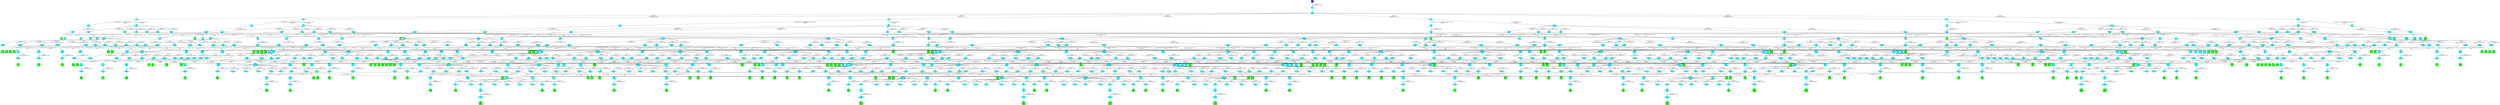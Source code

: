 digraph g{
bgcolor="transparent"{
0 [style=filled, fillcolor=blue]
0 [shape=square, style=filled, fillcolor=blue]
1 [shape=square, style=filled, fillcolor=cyan]
1 [shape=diamond]
2 [shape=square, style=filled, fillcolor=cyan]
3 [shape=square, style=filled, fillcolor=cyan]
3 [shape=diamond]
4 [shape=square, style=filled, fillcolor=cyan]
5 [shape=square, style=filled, fillcolor=cyan]
6 [shape=square, style=filled, fillcolor=cyan]
6 [shape=diamond]
7 [shape=square, style=filled, fillcolor=cyan]
8 [shape=square, style=filled, fillcolor=cyan]
9 [shape=square, style=filled, fillcolor=cyan]
9 [shape=diamond]
10 [shape=square, style=filled, fillcolor=cyan]
11 [shape=square, style=filled, fillcolor=cyan]
12 [shape=square, style=filled, fillcolor=cyan]
12 [shape=diamond]
13 [shape=square, style=filled, fillcolor=cyan]
14 [shape=square, style=filled, fillcolor=cyan]
15 [shape=square, style=filled, fillcolor=cyan]
15 [shape=diamond]
16 [shape=square, style=filled, fillcolor=cyan]
17 [shape=square, style=filled, fillcolor=cyan]
18 [shape=square, style=filled, fillcolor=cyan]
18 [shape=diamond]
19 [shape=square, style=filled, fillcolor=cyan]
20 [shape=square, style=filled, fillcolor=cyan]
21 [shape=square, style=filled, fillcolor=cyan]
21 [shape=diamond]
22 [shape=square, style=filled, fillcolor=cyan]
23 [shape=square, style=filled, fillcolor=cyan]
23 [shape=diamond]
24 [shape=square, style=filled, fillcolor=cyan]
24 [shape=diamond]
25 [shape=square, style=filled, fillcolor=cyan]
26 [shape=square, style=filled, fillcolor=cyan]
27 [shape=square, style=filled, fillcolor=cyan]
27 [shape=diamond]
28 [shape=square, style=filled, fillcolor=cyan]
29 [shape=square, style=filled, fillcolor=cyan]
30 [shape=square, style=filled, fillcolor=cyan]
30 [shape=diamond]
31 [shape=square, style=filled, fillcolor=cyan]
32 [shape=square, style=filled, fillcolor=cyan]
33 [shape=square, style=filled, fillcolor=cyan]
33 [shape=diamond]
34 [shape=square, style=filled, fillcolor=cyan]
35 [shape=square, style=filled, fillcolor=cyan]
36 [shape=square, style=filled, fillcolor=cyan]
36 [shape=diamond]
37 [shape=square, style=filled, fillcolor=cyan]
38 [shape=square, style=filled, fillcolor=cyan]
39 [shape=square, style=filled, fillcolor=cyan]
39 [shape=diamond]
40 [shape=square, style=filled, fillcolor=cyan]
41 [shape=square, style=filled, fillcolor=cyan]
41 [shape=diamond]
42 [shape=square, style=filled, fillcolor=cyan]
43 [shape=square, style=filled, fillcolor=cyan]
43 [shape=diamond]
44 [shape=square, style=filled, fillcolor=cyan]
44 [shape=diamond]
45 [shape=square, style=filled, fillcolor=cyan]
46 [shape=square, style=filled, fillcolor=cyan]
47 [shape=square, style=filled, fillcolor=cyan]
47 [shape=diamond]
48 [shape=square, style=filled, fillcolor=cyan]
49 [shape=square, style=filled, fillcolor=cyan]
50 [shape=square, style=filled, fillcolor=cyan]
50 [shape=diamond]
51 [shape=square, style=filled, fillcolor=cyan]
52 [shape=square, style=filled, fillcolor=cyan]
53 [shape=square, style=filled, fillcolor=cyan]
53 [shape=diamond]
54 [shape=square, style=filled, fillcolor=cyan]
55 [shape=square, style=filled, fillcolor=cyan]
56 [shape=square, style=filled, fillcolor=cyan]
56 [shape=diamond]
57 [shape=square, style=filled, fillcolor=cyan]
58 [shape=square, style=filled, fillcolor=cyan]
58 [shape=diamond]
59 [shape=square, style=filled, fillcolor=cyan]
60 [shape=square, style=filled, fillcolor=cyan]
60 [shape=diamond]
61 [shape=square, style=filled, fillcolor=cyan]
62 [shape=square, style=filled, fillcolor=cyan]
62 [shape=diamond]
63 [shape=square, style=filled, fillcolor=cyan]
63 [shape=diamond]
64 [shape=square, style=filled, fillcolor=cyan]
65 [shape=square, style=filled, fillcolor=cyan]
66 [shape=square, style=filled, fillcolor=cyan]
66 [shape=diamond]
67 [shape=square, style=filled, fillcolor=cyan]
68 [shape=square, style=filled, fillcolor=cyan]
69 [shape=square, style=filled, fillcolor=cyan]
69 [shape=diamond]
70 [shape=square, style=filled, fillcolor=cyan]
71 [shape=square, style=filled, fillcolor=cyan]
72 [shape=square, style=filled, fillcolor=cyan]
72 [shape=diamond]
73 [shape=square, style=filled, fillcolor=cyan]
74 [shape=square, style=filled, fillcolor=cyan]
74 [shape=diamond]
75 [shape=square, style=filled, fillcolor=cyan]
76 [shape=square, style=filled, fillcolor=cyan]
76 [shape=diamond]
77 [shape=square, style=filled, fillcolor=cyan]
78 [shape=square, style=filled, fillcolor=cyan]
78 [shape=diamond]
79 [shape=square, style=filled, fillcolor=cyan]
80 [shape=square, style=filled, fillcolor=cyan]
80 [shape=diamond]
81 [shape=square, style=filled, fillcolor=cyan]
81 [shape=diamond]
82 [shape=square, style=filled, fillcolor=cyan]
83 [shape=square, style=filled, fillcolor=cyan]
84 [shape=square, style=filled, fillcolor=cyan]
84 [shape=diamond]
85 [shape=square, style=filled, fillcolor=cyan]
86 [shape=square, style=filled, fillcolor=cyan]
87 [shape=square, style=filled, fillcolor=cyan]
87 [shape=diamond]
88 [shape=square, style=filled, fillcolor=cyan]
89 [shape=square, style=filled, fillcolor=cyan]
89 [shape=diamond]
90 [shape=square, style=filled, fillcolor=cyan]
91 [shape=square, style=filled, fillcolor=cyan]
91 [shape=diamond]
92 [shape=square, style=filled, fillcolor=cyan]
93 [shape=square, style=filled, fillcolor=cyan]
93 [shape=diamond]
94 [shape=square, style=filled, fillcolor=cyan]
95 [shape=square, style=filled, fillcolor=cyan]
95 [shape=diamond]
96 [shape=square, style=filled, fillcolor=cyan]
97 [shape=square, style=filled, fillcolor=cyan]
97 [shape=diamond]
98 [shape=square, style=filled, fillcolor=cyan]
98 [shape=diamond]
99 [shape=square, style=filled, fillcolor=cyan]
100 [shape=square, style=filled, fillcolor=cyan]
101 [shape=square, style=filled, fillcolor=cyan]
101 [shape=diamond]
102 [shape=square, style=filled, fillcolor=cyan]
103 [shape=square, style=filled, fillcolor=cyan]
103 [shape=diamond]
104 [shape=square, style=filled, fillcolor=cyan]
105 [shape=square, style=filled, fillcolor=cyan]
105 [shape=diamond]
106 [shape=square, style=filled, fillcolor=cyan]
107 [shape=square, style=filled, fillcolor=cyan]
107 [shape=diamond]
108 [shape=square, style=filled, fillcolor=cyan]
109 [shape=square, style=filled, fillcolor=cyan]
109 [shape=diamond]
110 [shape=square, style=filled, fillcolor=cyan]
111 [shape=square, style=filled, fillcolor=cyan]
111 [shape=diamond]
112 [shape=square, style=filled, fillcolor=cyan]
113 [shape=square, style=filled, fillcolor=cyan]
113 [shape=diamond]
114 [shape=square, style=filled, fillcolor=cyan]
114 [shape=diamond]
115 [shape=square, style=filled, fillcolor=cyan]
116 [shape=square, style=filled, fillcolor=cyan]
116 [shape=diamond]
117 [shape=square, style=filled, fillcolor=cyan]
117 [shape=diamond]
118 [shape=square, style=filled, fillcolor=cyan]
118 [shape=diamond]
119 [shape=square, style=filled, fillcolor=cyan]
120 [shape=square, style=filled, fillcolor=cyan]
121 [shape=square, style=filled, fillcolor=cyan]
121 [shape=diamond]
122 [shape=square, style=filled, fillcolor=cyan]
123 [shape=square, style=filled, fillcolor=cyan]
124 [shape=square, style=filled, fillcolor=cyan]
124 [shape=diamond]
125 [shape=square, style=filled, fillcolor=cyan]
126 [shape=square, style=filled, fillcolor=cyan]
127 [shape=square, style=filled, fillcolor=cyan]
127 [shape=diamond]
128 [shape=square, style=filled, fillcolor=cyan]
129 [shape=square, style=filled, fillcolor=cyan]
130 [shape=square, style=filled, fillcolor=cyan]
130 [shape=diamond]
131 [shape=square, style=filled, fillcolor=cyan]
132 [shape=square, style=filled, fillcolor=cyan]
132 [shape=diamond]
133 [shape=square, style=filled, fillcolor=cyan]
133 [shape=diamond]
134 [shape=square, style=filled, fillcolor=cyan]
135 [shape=square, style=filled, fillcolor=cyan]
135 [shape=diamond]
136 [shape=square, style=filled, fillcolor=cyan]
136 [shape=diamond]
137 [shape=square, style=filled, fillcolor=cyan]
138 [shape=square, style=filled, fillcolor=cyan]
139 [shape=square, style=filled, fillcolor=cyan]
139 [shape=diamond]
140 [shape=square, style=filled, fillcolor=cyan]
141 [shape=square, style=filled, fillcolor=cyan]
142 [shape=square, style=filled, fillcolor=cyan]
142 [shape=diamond]
143 [shape=square, style=filled, fillcolor=cyan]
144 [shape=square, style=filled, fillcolor=cyan]
145 [shape=square, style=filled, fillcolor=cyan]
145 [shape=diamond]
146 [shape=square, style=filled, fillcolor=cyan]
147 [shape=square, style=filled, fillcolor=cyan]
147 [shape=diamond]
148 [shape=square, style=filled, fillcolor=cyan]
148 [shape=diamond]
149 [shape=square, style=filled, fillcolor=cyan]
150 [shape=square, style=filled, fillcolor=cyan]
150 [shape=diamond]
151 [shape=square, style=filled, fillcolor=cyan]
152 [shape=square, style=filled, fillcolor=cyan]
152 [shape=diamond]
153 [shape=square, style=filled, fillcolor=cyan]
153 [shape=diamond]
154 [shape=square, style=filled, fillcolor=cyan]
155 [shape=square, style=filled, fillcolor=cyan]
156 [shape=square, style=filled, fillcolor=cyan]
156 [shape=diamond]
157 [shape=square, style=filled, fillcolor=cyan]
158 [shape=square, style=filled, fillcolor=cyan]
159 [shape=square, style=filled, fillcolor=cyan]
159 [shape=diamond]
160 [shape=square, style=filled, fillcolor=cyan]
161 [shape=square, style=filled, fillcolor=cyan]
161 [shape=diamond]
162 [shape=square, style=filled, fillcolor=cyan]
162 [shape=diamond]
163 [shape=square, style=filled, fillcolor=cyan]
164 [shape=square, style=filled, fillcolor=cyan]
164 [shape=diamond]
165 [shape=square, style=filled, fillcolor=cyan]
166 [shape=square, style=filled, fillcolor=cyan]
166 [shape=diamond]
167 [shape=square, style=filled, fillcolor=cyan]
168 [shape=square, style=filled, fillcolor=cyan]
168 [shape=diamond]
169 [shape=square, style=filled, fillcolor=cyan]
169 [shape=diamond]
170 [shape=square, style=filled, fillcolor=cyan]
171 [shape=square, style=filled, fillcolor=cyan]
172 [shape=square, style=filled, fillcolor=cyan]
172 [shape=diamond]
173 [shape=square, style=filled, fillcolor=cyan]
174 [shape=square, style=filled, fillcolor=cyan]
174 [shape=diamond]
175 [shape=square, style=filled, fillcolor=cyan]
175 [shape=diamond]
176 [shape=square, style=filled, fillcolor=cyan]
177 [shape=square, style=filled, fillcolor=cyan]
177 [shape=diamond]
178 [shape=square, style=filled, fillcolor=cyan]
179 [shape=square, style=filled, fillcolor=cyan]
179 [shape=diamond]
180 [shape=square, style=filled, fillcolor=cyan]
181 [shape=square, style=filled, fillcolor=cyan]
181 [shape=diamond]
182 [shape=square, style=filled, fillcolor=cyan]
183 [shape=square, style=filled, fillcolor=cyan]
183 [shape=diamond]
184 [shape=square, style=filled, fillcolor=cyan]
184 [shape=diamond]
185 [shape=square, style=filled, fillcolor=cyan]
186 [shape=square, style=filled, fillcolor=cyan]
186 [shape=diamond]
187 [shape=square, style=filled, fillcolor=cyan]
188 [shape=square, style=filled, fillcolor=cyan]
188 [shape=diamond]
189 [shape=square, style=filled, fillcolor=cyan]
190 [shape=square, style=filled, fillcolor=cyan]
190 [shape=diamond]
191 [shape=square, style=filled, fillcolor=cyan]
191 [shape=diamond]
192 [shape=square, style=filled, fillcolor=cyan]
192 [shape=diamond]
193 [shape=square, style=filled, fillcolor=cyan]
194 [shape=square, style=filled, fillcolor=cyan]
195 [shape=square, style=filled, fillcolor=cyan]
195 [shape=diamond]
196 [shape=square, style=filled, fillcolor=cyan]
197 [shape=square, style=filled, fillcolor=cyan]
198 [shape=square, style=filled, fillcolor=cyan]
198 [shape=diamond]
199 [shape=square, style=filled, fillcolor=cyan]
200 [shape=square, style=filled, fillcolor=cyan]
201 [shape=square, style=filled, fillcolor=cyan]
201 [shape=diamond]
202 [shape=square, style=filled, fillcolor=cyan]
203 [shape=square, style=filled, fillcolor=cyan]
203 [shape=diamond]
204 [shape=square, style=filled, fillcolor=cyan]
205 [shape=square, style=filled, fillcolor=cyan]
205 [shape=diamond]
206 [shape=square, style=filled, fillcolor=cyan]
206 [shape=diamond]
207 [shape=square, style=filled, fillcolor=cyan]
208 [shape=square, style=filled, fillcolor=cyan]
208 [shape=diamond]
209 [shape=square, style=filled, fillcolor=cyan]
209 [shape=diamond]
210 [shape=square, style=filled, fillcolor=cyan]
211 [shape=square, style=filled, fillcolor=cyan]
212 [shape=square, style=filled, fillcolor=cyan]
212 [shape=diamond]
213 [shape=square, style=filled, fillcolor=cyan]
214 [shape=square, style=filled, fillcolor=cyan]
215 [shape=square, style=filled, fillcolor=cyan]
215 [shape=diamond]
216 [shape=square, style=filled, fillcolor=cyan]
217 [shape=square, style=filled, fillcolor=cyan]
217 [shape=diamond]
218 [shape=square, style=filled, fillcolor=cyan]
219 [shape=square, style=filled, fillcolor=cyan]
219 [shape=diamond]
220 [shape=square, style=filled, fillcolor=cyan]
220 [shape=diamond]
221 [shape=square, style=filled, fillcolor=cyan]
222 [shape=square, style=filled, fillcolor=cyan]
222 [shape=diamond]
223 [shape=square, style=filled, fillcolor=cyan]
224 [shape=square, style=filled, fillcolor=cyan]
224 [shape=diamond]
225 [shape=square, style=filled, fillcolor=cyan]
225 [shape=diamond]
226 [shape=square, style=filled, fillcolor=cyan]
227 [shape=square, style=filled, fillcolor=cyan]
228 [shape=square, style=filled, fillcolor=cyan]
228 [shape=diamond]
229 [shape=square, style=filled, fillcolor=cyan]
230 [shape=square, style=filled, fillcolor=cyan]
230 [shape=diamond]
231 [shape=square, style=filled, fillcolor=cyan]
232 [shape=square, style=filled, fillcolor=cyan]
232 [shape=diamond]
233 [shape=square, style=filled, fillcolor=cyan]
233 [shape=diamond]
234 [shape=square, style=filled, fillcolor=cyan]
235 [shape=square, style=filled, fillcolor=cyan]
235 [shape=diamond]
236 [shape=square, style=filled, fillcolor=cyan]
237 [shape=square, style=filled, fillcolor=cyan]
237 [shape=diamond]
238 [shape=square, style=filled, fillcolor=cyan]
239 [shape=square, style=filled, fillcolor=cyan]
239 [shape=diamond]
240 [shape=square, style=filled, fillcolor=cyan]
240 [shape=diamond]
241 [shape=square, style=filled, fillcolor=cyan]
242 [shape=square, style=filled, fillcolor=cyan]
242 [shape=diamond]
243 [shape=square, style=filled, fillcolor=cyan]
244 [shape=square, style=filled, fillcolor=cyan]
244 [shape=diamond]
245 [shape=square, style=filled, fillcolor=cyan]
246 [shape=square, style=filled, fillcolor=cyan]
246 [shape=diamond]
247 [shape=square, style=filled, fillcolor=cyan]
248 [shape=square, style=filled, fillcolor=cyan]
248 [shape=diamond]
249 [shape=square, style=filled, fillcolor=cyan]
250 [shape=square, style=filled, fillcolor=cyan]
250 [shape=diamond]
251 [shape=square, style=filled, fillcolor=cyan]
251 [shape=diamond]
252 [shape=square, style=filled, fillcolor=cyan]
252 [shape=diamond]
253 [shape=square, style=filled, fillcolor=cyan]
254 [shape=square, style=filled, fillcolor=cyan]
255 [shape=square, style=filled, fillcolor=cyan]
255 [shape=diamond]
256 [shape=square, style=filled, fillcolor=cyan]
257 [shape=square, style=filled, fillcolor=cyan]
258 [shape=square, style=filled, fillcolor=cyan]
258 [shape=diamond]
259 [shape=square, style=filled, fillcolor=cyan]
260 [shape=square, style=filled, fillcolor=cyan]
260 [shape=diamond]
261 [shape=square, style=filled, fillcolor=cyan]
262 [shape=square, style=filled, fillcolor=cyan]
262 [shape=diamond]
263 [shape=square, style=filled, fillcolor=cyan]
264 [shape=square, style=filled, fillcolor=cyan]
264 [shape=diamond]
265 [shape=square, style=filled, fillcolor=cyan]
265 [shape=diamond]
266 [shape=square, style=filled, fillcolor=cyan]
267 [shape=square, style=filled, fillcolor=cyan]
267 [shape=diamond]
268 [shape=square, style=filled, fillcolor=cyan]
268 [shape=diamond]
269 [shape=square, style=filled, fillcolor=cyan]
270 [shape=square, style=filled, fillcolor=cyan]
271 [shape=square, style=filled, fillcolor=cyan]
271 [shape=diamond]
272 [shape=square, style=filled, fillcolor=cyan]
273 [shape=square, style=filled, fillcolor=cyan]
273 [shape=diamond]
274 [shape=square, style=filled, fillcolor=cyan]
275 [shape=square, style=filled, fillcolor=cyan]
275 [shape=diamond]
276 [shape=square, style=filled, fillcolor=cyan]
277 [shape=square, style=filled, fillcolor=cyan]
277 [shape=diamond]
278 [shape=square, style=filled, fillcolor=cyan]
278 [shape=diamond]
279 [shape=square, style=filled, fillcolor=cyan]
280 [shape=square, style=filled, fillcolor=cyan]
280 [shape=diamond]
281 [shape=square, style=filled, fillcolor=cyan]
282 [shape=square, style=filled, fillcolor=cyan]
282 [shape=diamond]
283 [shape=square, style=filled, fillcolor=cyan]
283 [shape=diamond]
284 [shape=square, style=filled, fillcolor=cyan]
285 [shape=square, style=filled, fillcolor=cyan]
285 [shape=diamond]
286 [shape=square, style=filled, fillcolor=cyan]
287 [shape=square, style=filled, fillcolor=cyan]
287 [shape=diamond]
288 [shape=square, style=filled, fillcolor=cyan]
289 [shape=square, style=filled, fillcolor=cyan]
289 [shape=diamond]
290 [shape=square, style=filled, fillcolor=cyan]
291 [shape=square, style=filled, fillcolor=cyan]
291 [shape=diamond]
292 [shape=square, style=filled, fillcolor=cyan]
293 [shape=square, style=filled, fillcolor=cyan]
293 [shape=diamond]
294 [shape=square, style=filled, fillcolor=cyan]
295 [shape=square, style=filled, fillcolor=cyan]
295 [shape=diamond]
296 [shape=square, style=filled, fillcolor=cyan]
297 [shape=square, style=filled, fillcolor=cyan]
297 [shape=diamond]
298 [shape=square, style=filled, fillcolor=cyan]
298 [shape=diamond]
299 [shape=square, style=filled, fillcolor=cyan]
299 [shape=diamond]
300 [shape=square, style=filled, fillcolor=cyan]
301 [shape=square, style=filled, fillcolor=cyan]
302 [shape=square, style=filled, fillcolor=cyan]
302 [shape=diamond]
303 [shape=square, style=filled, fillcolor=cyan]
304 [shape=square, style=filled, fillcolor=cyan]
304 [shape=diamond]
305 [shape=square, style=filled, fillcolor=cyan]
306 [shape=square, style=filled, fillcolor=cyan]
306 [shape=diamond]
307 [shape=square, style=filled, fillcolor=cyan]
308 [shape=square, style=filled, fillcolor=cyan]
308 [shape=diamond]
309 [shape=square, style=filled, fillcolor=cyan]
310 [shape=square, style=filled, fillcolor=cyan]
310 [shape=diamond]
311 [shape=square, style=filled, fillcolor=cyan]
311 [shape=diamond]
312 [shape=square, style=filled, fillcolor=cyan]
313 [shape=square, style=filled, fillcolor=cyan]
313 [shape=diamond]
314 [shape=square, style=filled, fillcolor=cyan]
314 [shape=diamond]
315 [shape=square, style=filled, fillcolor=cyan]
316 [shape=square, style=filled, fillcolor=cyan]
316 [shape=diamond]
317 [shape=square, style=filled, fillcolor=cyan]
318 [shape=square, style=filled, fillcolor=cyan]
318 [shape=diamond]
319 [shape=square, style=filled, fillcolor=cyan]
320 [shape=square, style=filled, fillcolor=cyan]
320 [shape=diamond]
321 [shape=square, style=filled, fillcolor=cyan]
322 [shape=square, style=filled, fillcolor=cyan]
322 [shape=diamond]
323 [shape=square, style=filled, fillcolor=cyan]
324 [shape=square, style=filled, fillcolor=cyan]
324 [shape=diamond]
325 [shape=square, style=filled, fillcolor=cyan]
326 [shape=square, style=filled, fillcolor=cyan]
326 [shape=diamond]
327 [shape=square, style=filled, fillcolor=cyan]
328 [shape=square, style=filled, fillcolor=cyan]
328 [shape=diamond]
329 [shape=square, style=filled, fillcolor=cyan]
330 [shape=square, style=filled, fillcolor=cyan]
330 [shape=diamond]
331 [shape=square, style=filled, fillcolor=cyan]
332 [shape=square, style=filled, fillcolor=cyan]
332 [shape=diamond]
333 [shape=square, style=filled, fillcolor=cyan]
333 [shape=diamond]
334 [shape=square, style=filled, fillcolor=cyan]
334 [shape=diamond]
335 [shape=square, style=filled, fillcolor=cyan]
336 [shape=square, style=filled, fillcolor=cyan]
336 [shape=diamond]
337 [shape=square, style=filled, fillcolor=cyan]
338 [shape=square, style=filled, fillcolor=cyan]
338 [shape=diamond]
339 [shape=square, style=filled, fillcolor=cyan]
340 [shape=square, style=filled, fillcolor=cyan]
340 [shape=diamond]
341 [shape=square, style=filled, fillcolor=cyan]
342 [shape=square, style=filled, fillcolor=cyan]
342 [shape=diamond]
343 [shape=square, style=filled, fillcolor=cyan]
344 [shape=square, style=filled, fillcolor=cyan]
344 [shape=diamond]
345 [shape=square, style=filled, fillcolor=cyan]
346 [shape=square, style=filled, fillcolor=cyan]
346 [shape=diamond]
347 [shape=square, style=filled, fillcolor=cyan]
347 [shape=diamond]
348 [shape=square, style=filled, fillcolor=cyan]
348 [shape=diamond]
349 [shape=square, style=filled, fillcolor=cyan]
349 [shape=diamond]
350 [shape=square, style=filled, fillcolor=cyan]
351 [shape=square, style=filled, fillcolor=cyan]
352 [shape=square, style=filled, fillcolor=cyan]
352 [shape=diamond]
353 [shape=square, style=filled, fillcolor=cyan]
354 [shape=square, style=filled, fillcolor=cyan]
355 [shape=square, style=filled, fillcolor=cyan]
355 [shape=diamond]
356 [shape=square, style=filled, fillcolor=cyan]
357 [shape=square, style=filled, fillcolor=cyan]
358 [shape=square, style=filled, fillcolor=cyan]
358 [shape=diamond]
359 [shape=square, style=filled, fillcolor=cyan]
360 [shape=square, style=filled, fillcolor=cyan]
360 [shape=diamond]
361 [shape=square, style=filled, fillcolor=cyan]
361 [shape=diamond]
362 [shape=square, style=filled, fillcolor=cyan]
362 [shape=diamond]
363 [shape=square, style=filled, fillcolor=cyan]
364 [shape=square, style=filled, fillcolor=cyan]
364 [shape=diamond]
365 [shape=square, style=filled, fillcolor=cyan]
365 [shape=diamond]
366 [shape=square, style=filled, fillcolor=cyan]
367 [shape=square, style=filled, fillcolor=cyan]
368 [shape=square, style=filled, fillcolor=cyan]
368 [shape=diamond]
369 [shape=square, style=filled, fillcolor=cyan]
370 [shape=square, style=filled, fillcolor=cyan]
371 [shape=square, style=filled, fillcolor=cyan]
371 [shape=diamond]
372 [shape=square, style=filled, fillcolor=cyan]
373 [shape=square, style=filled, fillcolor=cyan]
373 [shape=diamond]
374 [shape=square, style=filled, fillcolor=cyan]
374 [shape=diamond]
375 [shape=square, style=filled, fillcolor=cyan]
375 [shape=diamond]
376 [shape=square, style=filled, fillcolor=cyan]
377 [shape=square, style=filled, fillcolor=cyan]
377 [shape=diamond]
378 [shape=square, style=filled, fillcolor=cyan]
379 [shape=square, style=filled, fillcolor=cyan]
379 [shape=diamond]
380 [shape=square, style=filled, fillcolor=cyan]
380 [shape=diamond]
381 [shape=square, style=filled, fillcolor=cyan]
382 [shape=square, style=filled, fillcolor=cyan]
383 [shape=square, style=filled, fillcolor=cyan]
383 [shape=diamond]
384 [shape=square, style=filled, fillcolor=cyan]
385 [shape=square, style=filled, fillcolor=cyan]
385 [shape=diamond]
386 [shape=square, style=filled, fillcolor=cyan]
386 [shape=diamond]
387 [shape=square, style=filled, fillcolor=cyan]
387 [shape=diamond]
388 [shape=square, style=filled, fillcolor=cyan]
389 [shape=square, style=filled, fillcolor=cyan]
389 [shape=diamond]
390 [shape=square, style=filled, fillcolor=cyan]
391 [shape=square, style=filled, fillcolor=cyan]
391 [shape=diamond]
392 [shape=square, style=filled, fillcolor=cyan]
393 [shape=square, style=filled, fillcolor=cyan]
393 [shape=diamond]
394 [shape=square, style=filled, fillcolor=cyan]
394 [shape=diamond]
395 [shape=square, style=filled, fillcolor=cyan]
396 [shape=square, style=filled, fillcolor=cyan]
396 [shape=diamond]
397 [shape=square, style=filled, fillcolor=cyan]
398 [shape=square, style=filled, fillcolor=cyan]
398 [shape=diamond]
399 [shape=square, style=filled, fillcolor=cyan]
399 [shape=diamond]
400 [shape=square, style=filled, fillcolor=cyan]
401 [shape=square, style=filled, fillcolor=cyan]
401 [shape=diamond]
402 [shape=square, style=filled, fillcolor=cyan]
402 [shape=diamond]
403 [shape=square, style=filled, fillcolor=cyan]
403 [shape=diamond]
404 [shape=square, style=filled, fillcolor=cyan]
405 [shape=square, style=filled, fillcolor=cyan]
406 [shape=square, style=filled, fillcolor=cyan]
406 [shape=diamond]
407 [shape=square, style=filled, fillcolor=cyan]
408 [shape=square, style=filled, fillcolor=cyan]
409 [shape=square, style=filled, fillcolor=cyan]
409 [shape=diamond]
410 [shape=square, style=filled, fillcolor=cyan]
411 [shape=square, style=filled, fillcolor=cyan]
411 [shape=diamond]
412 [shape=square, style=filled, fillcolor=cyan]
412 [shape=diamond]
413 [shape=square, style=filled, fillcolor=cyan]
414 [shape=square, style=filled, fillcolor=cyan]
414 [shape=diamond]
415 [shape=square, style=filled, fillcolor=cyan]
415 [shape=diamond]
416 [shape=square, style=filled, fillcolor=cyan]
417 [shape=square, style=filled, fillcolor=cyan]
417 [shape=diamond]
418 [shape=square, style=filled, fillcolor=cyan]
418 [shape=diamond]
419 [shape=square, style=filled, fillcolor=cyan]
420 [shape=square, style=filled, fillcolor=cyan]
421 [shape=square, style=filled, fillcolor=cyan]
421 [shape=diamond]
422 [shape=square, style=filled, fillcolor=cyan]
423 [shape=square, style=filled, fillcolor=cyan]
423 [shape=diamond]
424 [shape=square, style=filled, fillcolor=cyan]
424 [shape=diamond]
425 [shape=square, style=filled, fillcolor=cyan]
426 [shape=square, style=filled, fillcolor=cyan]
426 [shape=diamond]
427 [shape=square, style=filled, fillcolor=cyan]
427 [shape=diamond]
428 [shape=square, style=filled, fillcolor=cyan]
429 [shape=square, style=filled, fillcolor=cyan]
429 [shape=diamond]
430 [shape=square, style=filled, fillcolor=cyan]
431 [shape=square, style=filled, fillcolor=cyan]
431 [shape=diamond]
432 [shape=square, style=filled, fillcolor=cyan]
432 [shape=diamond]
433 [shape=square, style=filled, fillcolor=cyan]
434 [shape=square, style=filled, fillcolor=cyan]
434 [shape=diamond]
435 [shape=square, style=filled, fillcolor=cyan]
436 [shape=square, style=filled, fillcolor=cyan]
436 [shape=diamond]
437 [shape=square, style=filled, fillcolor=cyan]
438 [shape=square, style=filled, fillcolor=cyan]
438 [shape=diamond]
439 [shape=square, style=filled, fillcolor=cyan]
439 [shape=diamond]
440 [shape=square, style=filled, fillcolor=cyan]
441 [shape=square, style=filled, fillcolor=cyan]
441 [shape=diamond]
442 [shape=square, style=filled, fillcolor=cyan]
443 [shape=square, style=filled, fillcolor=cyan]
443 [shape=diamond]
444 [shape=square, style=filled, fillcolor=cyan]
444 [shape=diamond]
445 [shape=square, style=filled, fillcolor=cyan]
445 [shape=diamond]
446 [shape=square, style=filled, fillcolor=cyan]
447 [shape=square, style=filled, fillcolor=cyan]
448 [shape=square, style=filled, fillcolor=cyan]
448 [shape=diamond]
449 [shape=square, style=filled, fillcolor=cyan]
450 [shape=square, style=filled, fillcolor=cyan]
450 [shape=diamond]
451 [shape=square, style=filled, fillcolor=cyan]
451 [shape=diamond]
452 [shape=square, style=filled, fillcolor=cyan]
453 [shape=square, style=filled, fillcolor=cyan]
453 [shape=diamond]
454 [shape=square, style=filled, fillcolor=cyan]
455 [shape=square, style=filled, fillcolor=cyan]
455 [shape=diamond]
456 [shape=square, style=filled, fillcolor=cyan]
456 [shape=diamond]
457 [shape=square, style=filled, fillcolor=cyan]
458 [shape=square, style=filled, fillcolor=cyan]
458 [shape=diamond]
459 [shape=square, style=filled, fillcolor=cyan]
459 [shape=diamond]
460 [shape=square, style=filled, fillcolor=cyan]
461 [shape=square, style=filled, fillcolor=cyan]
461 [shape=diamond]
462 [shape=square, style=filled, fillcolor=cyan]
463 [shape=square, style=filled, fillcolor=cyan]
463 [shape=diamond]
464 [shape=square, style=filled, fillcolor=cyan]
465 [shape=square, style=filled, fillcolor=cyan]
465 [shape=diamond]
466 [shape=square, style=filled, fillcolor=cyan]
467 [shape=square, style=filled, fillcolor=cyan]
467 [shape=diamond]
468 [shape=square, style=filled, fillcolor=cyan]
468 [shape=diamond]
469 [shape=square, style=filled, fillcolor=cyan]
470 [shape=square, style=filled, fillcolor=cyan]
470 [shape=diamond]
471 [shape=square, style=filled, fillcolor=cyan]
472 [shape=square, style=filled, fillcolor=cyan]
472 [shape=diamond]
473 [shape=square, style=filled, fillcolor=cyan]
474 [shape=square, style=filled, fillcolor=cyan]
474 [shape=diamond]
475 [shape=square, style=filled, fillcolor=cyan]
475 [shape=diamond]
476 [shape=square, style=filled, fillcolor=cyan]
476 [shape=diamond]
477 [shape=square, style=filled, fillcolor=cyan]
478 [shape=square, style=filled, fillcolor=cyan]
478 [shape=diamond]
479 [shape=square, style=filled, fillcolor=cyan]
480 [shape=square, style=filled, fillcolor=cyan]
480 [shape=diamond]
481 [shape=square, style=filled, fillcolor=cyan]
482 [shape=square, style=filled, fillcolor=cyan]
482 [shape=diamond]
483 [shape=square, style=filled, fillcolor=cyan]
484 [shape=square, style=filled, fillcolor=cyan]
484 [shape=diamond]
485 [shape=square, style=filled, fillcolor=cyan]
486 [shape=square, style=filled, fillcolor=cyan]
486 [shape=diamond]
487 [shape=square, style=filled, fillcolor=cyan]
488 [shape=square, style=filled, fillcolor=cyan]
488 [shape=diamond]
489 [shape=square, style=filled, fillcolor=cyan]
490 [shape=square, style=filled, fillcolor=cyan]
490 [shape=diamond]
491 [shape=square, style=filled, fillcolor=cyan]
491 [shape=diamond]
492 [shape=square, style=filled, fillcolor=cyan]
492 [shape=diamond]
493 [shape=square, style=filled, fillcolor=cyan]
493 [shape=diamond]
494 [shape=square, style=filled, fillcolor=cyan]
495 [shape=square, style=filled, fillcolor=cyan]
496 [shape=square, style=filled, fillcolor=cyan]
496 [shape=diamond]
497 [shape=square, style=filled, fillcolor=cyan]
498 [shape=square, style=filled, fillcolor=cyan]
499 [shape=square, style=filled, fillcolor=cyan]
499 [shape=diamond]
500 [shape=square, style=filled, fillcolor=cyan]
501 [shape=square, style=filled, fillcolor=cyan]
501 [shape=diamond]
502 [shape=square, style=filled, fillcolor=cyan]
503 [shape=square, style=filled, fillcolor=cyan]
503 [shape=diamond]
504 [shape=square, style=filled, fillcolor=cyan]
504 [shape=diamond]
505 [shape=square, style=filled, fillcolor=cyan]
505 [shape=diamond]
506 [shape=square, style=filled, fillcolor=cyan]
507 [shape=square, style=filled, fillcolor=cyan]
507 [shape=diamond]
508 [shape=square, style=filled, fillcolor=cyan]
508 [shape=diamond]
509 [shape=square, style=filled, fillcolor=cyan]
510 [shape=square, style=filled, fillcolor=cyan]
511 [shape=square, style=filled, fillcolor=cyan]
511 [shape=diamond]
512 [shape=square, style=filled, fillcolor=cyan]
513 [shape=square, style=filled, fillcolor=cyan]
513 [shape=diamond]
514 [shape=square, style=filled, fillcolor=cyan]
515 [shape=square, style=filled, fillcolor=cyan]
515 [shape=diamond]
516 [shape=square, style=filled, fillcolor=cyan]
516 [shape=diamond]
517 [shape=square, style=filled, fillcolor=cyan]
517 [shape=diamond]
518 [shape=square, style=filled, fillcolor=cyan]
519 [shape=square, style=filled, fillcolor=cyan]
519 [shape=diamond]
520 [shape=square, style=filled, fillcolor=cyan]
521 [shape=square, style=filled, fillcolor=cyan]
521 [shape=diamond]
522 [shape=square, style=filled, fillcolor=cyan]
522 [shape=diamond]
523 [shape=square, style=filled, fillcolor=cyan]
524 [shape=square, style=filled, fillcolor=cyan]
524 [shape=diamond]
525 [shape=square, style=filled, fillcolor=cyan]
526 [shape=square, style=filled, fillcolor=cyan]
526 [shape=diamond]
527 [shape=square, style=filled, fillcolor=cyan]
528 [shape=square, style=filled, fillcolor=cyan]
528 [shape=diamond]
529 [shape=square, style=filled, fillcolor=cyan]
530 [shape=square, style=filled, fillcolor=cyan]
530 [shape=diamond]
531 [shape=square, style=filled, fillcolor=cyan]
531 [shape=diamond]
532 [shape=square, style=filled, fillcolor=cyan]
533 [shape=square, style=filled, fillcolor=cyan]
533 [shape=diamond]
534 [shape=square, style=filled, fillcolor=cyan]
534 [shape=diamond]
535 [shape=square, style=filled, fillcolor=cyan]
535 [shape=diamond]
536 [shape=square, style=filled, fillcolor=cyan]
537 [shape=square, style=filled, fillcolor=cyan]
538 [shape=square, style=filled, fillcolor=cyan]
538 [shape=diamond]
539 [shape=square, style=filled, fillcolor=cyan]
540 [shape=square, style=filled, fillcolor=cyan]
540 [shape=diamond]
541 [shape=square, style=filled, fillcolor=cyan]
542 [shape=square, style=filled, fillcolor=cyan]
542 [shape=diamond]
543 [shape=square, style=filled, fillcolor=cyan]
543 [shape=diamond]
544 [shape=square, style=filled, fillcolor=cyan]
545 [shape=square, style=filled, fillcolor=cyan]
545 [shape=diamond]
546 [shape=square, style=filled, fillcolor=cyan]
546 [shape=diamond]
547 [shape=square, style=filled, fillcolor=cyan]
548 [shape=square, style=filled, fillcolor=cyan]
548 [shape=diamond]
549 [shape=square, style=filled, fillcolor=cyan]
549 [shape=diamond]
550 [shape=square, style=filled, fillcolor=cyan]
551 [shape=square, style=filled, fillcolor=cyan]
551 [shape=diamond]
552 [shape=square, style=filled, fillcolor=cyan]
553 [shape=square, style=filled, fillcolor=cyan]
553 [shape=diamond]
554 [shape=square, style=filled, fillcolor=cyan]
555 [shape=square, style=filled, fillcolor=cyan]
555 [shape=diamond]
556 [shape=square, style=filled, fillcolor=cyan]
557 [shape=square, style=filled, fillcolor=cyan]
557 [shape=diamond]
558 [shape=square, style=filled, fillcolor=cyan]
559 [shape=square, style=filled, fillcolor=cyan]
559 [shape=diamond]
560 [shape=square, style=filled, fillcolor=cyan]
560 [shape=diamond]
561 [shape=square, style=filled, fillcolor=cyan]
562 [shape=square, style=filled, fillcolor=cyan]
562 [shape=diamond]
563 [shape=square, style=filled, fillcolor=cyan]
564 [shape=square, style=filled, fillcolor=cyan]
564 [shape=diamond]
565 [shape=square, style=filled, fillcolor=cyan]
565 [shape=diamond]
566 [shape=square, style=filled, fillcolor=cyan]
566 [shape=diamond]
567 [shape=square, style=filled, fillcolor=cyan]
568 [shape=square, style=filled, fillcolor=cyan]
568 [shape=diamond]
569 [shape=square, style=filled, fillcolor=cyan]
570 [shape=square, style=filled, fillcolor=cyan]
570 [shape=diamond]
571 [shape=square, style=filled, fillcolor=cyan]
572 [shape=square, style=filled, fillcolor=cyan]
572 [shape=diamond]
573 [shape=square, style=filled, fillcolor=cyan]
574 [shape=square, style=filled, fillcolor=cyan]
574 [shape=diamond]
575 [shape=square, style=filled, fillcolor=cyan]
576 [shape=square, style=filled, fillcolor=cyan]
576 [shape=diamond]
577 [shape=square, style=filled, fillcolor=cyan]
578 [shape=square, style=filled, fillcolor=cyan]
578 [shape=diamond]
579 [shape=square, style=filled, fillcolor=cyan]
580 [shape=square, style=filled, fillcolor=cyan]
580 [shape=diamond]
581 [shape=square, style=filled, fillcolor=cyan]
582 [shape=square, style=filled, fillcolor=cyan]
582 [shape=diamond]
583 [shape=square, style=filled, fillcolor=cyan]
584 [shape=square, style=filled, fillcolor=cyan]
584 [shape=diamond]
585 [shape=square, style=filled, fillcolor=cyan]
585 [shape=diamond]
586 [shape=square, style=filled, fillcolor=cyan]
586 [shape=diamond]
587 [shape=square, style=filled, fillcolor=cyan]
587 [shape=diamond]
588 [shape=square, style=filled, fillcolor=cyan]
589 [shape=square, style=filled, fillcolor=cyan]
590 [shape=square, style=filled, fillcolor=cyan]
590 [shape=diamond]
591 [shape=square, style=filled, fillcolor=cyan]
592 [shape=square, style=filled, fillcolor=cyan]
592 [shape=diamond]
593 [shape=square, style=filled, fillcolor=cyan]
594 [shape=square, style=filled, fillcolor=cyan]
594 [shape=diamond]
595 [shape=square, style=filled, fillcolor=cyan]
596 [shape=square, style=filled, fillcolor=cyan]
596 [shape=diamond]
597 [shape=square, style=filled, fillcolor=cyan]
597 [shape=diamond]
598 [shape=square, style=filled, fillcolor=cyan]
598 [shape=diamond]
599 [shape=square, style=filled, fillcolor=cyan]
600 [shape=square, style=filled, fillcolor=cyan]
600 [shape=diamond]
601 [shape=square, style=filled, fillcolor=cyan]
601 [shape=diamond]
602 [shape=square, style=filled, fillcolor=cyan]
603 [shape=square, style=filled, fillcolor=cyan]
603 [shape=diamond]
604 [shape=square, style=filled, fillcolor=cyan]
605 [shape=square, style=filled, fillcolor=cyan]
605 [shape=diamond]
606 [shape=square, style=filled, fillcolor=cyan]
607 [shape=square, style=filled, fillcolor=cyan]
607 [shape=diamond]
608 [shape=square, style=filled, fillcolor=cyan]
609 [shape=square, style=filled, fillcolor=cyan]
609 [shape=diamond]
610 [shape=square, style=filled, fillcolor=cyan]
611 [shape=square, style=filled, fillcolor=cyan]
611 [shape=diamond]
612 [shape=square, style=filled, fillcolor=cyan]
613 [shape=square, style=filled, fillcolor=cyan]
613 [shape=diamond]
614 [shape=square, style=filled, fillcolor=cyan]
614 [shape=diamond]
615 [shape=square, style=filled, fillcolor=cyan]
616 [shape=square, style=filled, fillcolor=cyan]
616 [shape=diamond]
617 [shape=square, style=filled, fillcolor=cyan]
617 [shape=diamond]
618 [shape=square, style=filled, fillcolor=cyan]
618 [shape=diamond]
619 [shape=square, style=filled, fillcolor=cyan]
620 [shape=square, style=filled, fillcolor=cyan]
620 [shape=diamond]
621 [shape=square, style=filled, fillcolor=cyan]
622 [shape=square, style=filled, fillcolor=cyan]
622 [shape=diamond]
623 [shape=square, style=filled, fillcolor=cyan]
624 [shape=square, style=filled, fillcolor=cyan]
624 [shape=diamond]
625 [shape=square, style=filled, fillcolor=cyan]
626 [shape=square, style=filled, fillcolor=cyan]
626 [shape=diamond]
627 [shape=square, style=filled, fillcolor=cyan]
628 [shape=square, style=filled, fillcolor=cyan]
628 [shape=diamond]
629 [shape=square, style=filled, fillcolor=cyan]
630 [shape=square, style=filled, fillcolor=cyan]
630 [shape=diamond]
631 [shape=square, style=filled, fillcolor=cyan]
632 [shape=square, style=filled, fillcolor=cyan]
632 [shape=diamond]
633 [shape=square, style=filled, fillcolor=cyan]
634 [shape=square, style=filled, fillcolor=cyan]
634 [shape=diamond]
635 [shape=square, style=filled, fillcolor=cyan]
636 [shape=square, style=filled, fillcolor=cyan]
636 [shape=diamond]
637 [shape=square, style=filled, fillcolor=cyan]
638 [shape=square, style=filled, fillcolor=cyan]
638 [shape=diamond]
639 [shape=square, style=filled, fillcolor=cyan]
640 [shape=square, style=filled, fillcolor=cyan]
640 [shape=diamond]
641 [shape=square, style=filled, fillcolor=cyan]
641 [shape=diamond]
642 [shape=square, style=filled, fillcolor=cyan]
642 [shape=diamond]
643 [shape=square, style=filled, fillcolor=cyan]
643 [shape=diamond]
644 [shape=square, style=filled, fillcolor=cyan]
645 [shape=square, style=filled, fillcolor=cyan]
645 [shape=diamond]
646 [shape=square, style=filled, fillcolor=cyan]
647 [shape=square, style=filled, fillcolor=cyan]
647 [shape=diamond]
648 [shape=square, style=filled, fillcolor=cyan]
649 [shape=square, style=filled, fillcolor=cyan]
649 [shape=diamond]
650 [shape=square, style=filled, fillcolor=cyan]
651 [shape=square, style=filled, fillcolor=cyan]
651 [shape=diamond]
652 [shape=square, style=filled, fillcolor=cyan]
653 [shape=square, style=filled, fillcolor=cyan]
653 [shape=diamond]
654 [shape=square, style=filled, fillcolor=cyan]
655 [shape=square, style=filled, fillcolor=cyan]
655 [shape=diamond]
656 [shape=square, style=filled, fillcolor=cyan]
657 [shape=square, style=filled, fillcolor=cyan]
657 [shape=diamond]
658 [shape=square, style=filled, fillcolor=cyan]
659 [shape=square, style=filled, fillcolor=cyan]
659 [shape=diamond]
660 [shape=square, style=filled, fillcolor=cyan]
661 [shape=square, style=filled, fillcolor=cyan]
661 [shape=diamond]
662 [shape=square, style=filled, fillcolor=cyan]
662 [shape=diamond]
663 [shape=square, style=filled, fillcolor=cyan]
663 [shape=diamond]
664 [shape=square, style=filled, fillcolor=cyan]
664 [shape=diamond]
665 [shape=square, style=filled, fillcolor=cyan]
665 [shape=diamond]
666 [shape=square, style=filled, fillcolor=cyan]
667 [shape=square, style=filled, fillcolor=cyan]
668 [shape=square, style=filled, fillcolor=cyan]
668 [shape=diamond]
669 [shape=square, style=filled, fillcolor=cyan]
670 [shape=square, style=filled, fillcolor=cyan]
671 [shape=square, style=filled, fillcolor=cyan]
671 [shape=diamond]
672 [shape=square, style=filled, fillcolor=cyan]
673 [shape=square, style=filled, fillcolor=cyan]
673 [shape=diamond]
674 [shape=square, style=filled, fillcolor=cyan]
674 [shape=diamond]
675 [shape=square, style=filled, fillcolor=cyan]
675 [shape=diamond]
676 [shape=square, style=filled, fillcolor=cyan]
676 [shape=diamond]
677 [shape=square, style=filled, fillcolor=cyan]
678 [shape=square, style=filled, fillcolor=cyan]
678 [shape=diamond]
679 [shape=square, style=filled, fillcolor=cyan]
679 [shape=diamond]
680 [shape=square, style=filled, fillcolor=cyan]
681 [shape=square, style=filled, fillcolor=cyan]
682 [shape=square, style=filled, fillcolor=cyan]
682 [shape=diamond]
683 [shape=square, style=filled, fillcolor=cyan]
684 [shape=square, style=filled, fillcolor=cyan]
684 [shape=diamond]
685 [shape=square, style=filled, fillcolor=cyan]
685 [shape=diamond]
686 [shape=square, style=filled, fillcolor=cyan]
686 [shape=diamond]
687 [shape=square, style=filled, fillcolor=cyan]
687 [shape=diamond]
688 [shape=square, style=filled, fillcolor=cyan]
689 [shape=square, style=filled, fillcolor=cyan]
689 [shape=diamond]
690 [shape=square, style=filled, fillcolor=cyan]
691 [shape=square, style=filled, fillcolor=cyan]
691 [shape=diamond]
692 [shape=square, style=filled, fillcolor=cyan]
692 [shape=diamond]
693 [shape=square, style=filled, fillcolor=cyan]
694 [shape=square, style=filled, fillcolor=cyan]
694 [shape=diamond]
695 [shape=square, style=filled, fillcolor=cyan]
696 [shape=square, style=filled, fillcolor=cyan]
696 [shape=diamond]
697 [shape=square, style=filled, fillcolor=cyan]
697 [shape=diamond]
698 [shape=square, style=filled, fillcolor=cyan]
698 [shape=diamond]
699 [shape=square, style=filled, fillcolor=cyan]
700 [shape=square, style=filled, fillcolor=cyan]
700 [shape=diamond]
701 [shape=square, style=filled, fillcolor=cyan]
701 [shape=diamond]
702 [shape=square, style=filled, fillcolor=cyan]
702 [shape=diamond]
703 [shape=square, style=filled, fillcolor=cyan]
704 [shape=square, style=filled, fillcolor=cyan]
705 [shape=square, style=filled, fillcolor=cyan]
705 [shape=diamond]
706 [shape=square, style=filled, fillcolor=cyan]
707 [shape=square, style=filled, fillcolor=cyan]
707 [shape=diamond]
708 [shape=square, style=filled, fillcolor=cyan]
708 [shape=diamond]
709 [shape=square, style=filled, fillcolor=cyan]
709 [shape=diamond]
710 [shape=square, style=filled, fillcolor=cyan]
711 [shape=square, style=filled, fillcolor=cyan]
711 [shape=diamond]
712 [shape=square, style=filled, fillcolor=cyan]
712 [shape=diamond]
713 [shape=square, style=filled, fillcolor=cyan]
714 [shape=square, style=filled, fillcolor=cyan]
714 [shape=diamond]
715 [shape=square, style=filled, fillcolor=cyan]
715 [shape=diamond]
716 [shape=square, style=filled, fillcolor=cyan]
717 [shape=square, style=filled, fillcolor=cyan]
717 [shape=diamond]
718 [shape=square, style=filled, fillcolor=cyan]
719 [shape=square, style=filled, fillcolor=cyan]
719 [shape=diamond]
720 [shape=square, style=filled, fillcolor=cyan]
721 [shape=square, style=filled, fillcolor=cyan]
721 [shape=diamond]
722 [shape=square, style=filled, fillcolor=cyan]
722 [shape=diamond]
723 [shape=square, style=filled, fillcolor=cyan]
723 [shape=diamond]
724 [shape=square, style=filled, fillcolor=cyan]
725 [shape=square, style=filled, fillcolor=cyan]
725 [shape=diamond]
726 [shape=square, style=filled, fillcolor=cyan]
727 [shape=square, style=filled, fillcolor=cyan]
727 [shape=diamond]
728 [shape=square, style=filled, fillcolor=cyan]
728 [shape=diamond]
729 [shape=square, style=filled, fillcolor=cyan]
729 [shape=diamond]
730 [shape=square, style=filled, fillcolor=cyan]
731 [shape=square, style=filled, fillcolor=cyan]
731 [shape=diamond]
732 [shape=square, style=filled, fillcolor=cyan]
733 [shape=square, style=filled, fillcolor=cyan]
733 [shape=diamond]
734 [shape=square, style=filled, fillcolor=cyan]
735 [shape=square, style=filled, fillcolor=cyan]
735 [shape=diamond]
736 [shape=square, style=filled, fillcolor=cyan]
737 [shape=square, style=filled, fillcolor=cyan]
737 [shape=diamond]
738 [shape=square, style=filled, fillcolor=cyan]
739 [shape=square, style=filled, fillcolor=cyan]
739 [shape=diamond]
740 [shape=square, style=filled, fillcolor=cyan]
740 [shape=diamond]
741 [shape=square, style=filled, fillcolor=cyan]
742 [shape=square, style=filled, fillcolor=cyan]
742 [shape=diamond]
743 [shape=square, style=filled, fillcolor=cyan]
743 [shape=diamond]
744 [shape=square, style=filled, fillcolor=cyan]
744 [shape=diamond]
745 [shape=square, style=filled, fillcolor=cyan]
745 [shape=diamond]
746 [shape=square, style=filled, fillcolor=cyan]
747 [shape=square, style=filled, fillcolor=cyan]
748 [shape=square, style=filled, fillcolor=cyan]
748 [shape=diamond]
749 [shape=square, style=filled, fillcolor=cyan]
750 [shape=square, style=filled, fillcolor=cyan]
750 [shape=diamond]
751 [shape=square, style=filled, fillcolor=cyan]
751 [shape=diamond]
752 [shape=square, style=filled, fillcolor=cyan]
753 [shape=square, style=filled, fillcolor=cyan]
753 [shape=diamond]
754 [shape=square, style=filled, fillcolor=cyan]
754 [shape=diamond]
755 [shape=square, style=filled, fillcolor=cyan]
755 [shape=diamond]
756 [shape=square, style=filled, fillcolor=cyan]
757 [shape=square, style=filled, fillcolor=cyan]
757 [shape=diamond]
758 [shape=square, style=filled, fillcolor=cyan]
758 [shape=diamond]
759 [shape=square, style=filled, fillcolor=cyan]
760 [shape=square, style=filled, fillcolor=cyan]
760 [shape=diamond]
761 [shape=square, style=filled, fillcolor=cyan]
762 [shape=square, style=filled, fillcolor=cyan]
762 [shape=diamond]
763 [shape=square, style=filled, fillcolor=cyan]
764 [shape=square, style=filled, fillcolor=cyan]
764 [shape=diamond]
765 [shape=square, style=filled, fillcolor=cyan]
765 [shape=diamond]
766 [shape=square, style=filled, fillcolor=cyan]
767 [shape=square, style=filled, fillcolor=cyan]
767 [shape=diamond]
768 [shape=square, style=filled, fillcolor=cyan]
768 [shape=diamond]
769 [shape=square, style=filled, fillcolor=cyan]
770 [shape=square, style=filled, fillcolor=cyan]
770 [shape=diamond]
771 [shape=square, style=filled, fillcolor=cyan]
771 [shape=diamond]
772 [shape=square, style=filled, fillcolor=cyan]
772 [shape=diamond]
773 [shape=square, style=filled, fillcolor=cyan]
774 [shape=square, style=filled, fillcolor=cyan]
774 [shape=diamond]
775 [shape=square, style=filled, fillcolor=cyan]
776 [shape=square, style=filled, fillcolor=cyan]
776 [shape=diamond]
777 [shape=square, style=filled, fillcolor=cyan]
778 [shape=square, style=filled, fillcolor=cyan]
778 [shape=diamond]
779 [shape=square, style=filled, fillcolor=cyan]
780 [shape=square, style=filled, fillcolor=cyan]
780 [shape=diamond]
781 [shape=square, style=filled, fillcolor=cyan]
782 [shape=square, style=filled, fillcolor=cyan]
782 [shape=diamond]
783 [shape=square, style=filled, fillcolor=cyan]
784 [shape=square, style=filled, fillcolor=cyan]
784 [shape=diamond]
785 [shape=square, style=filled, fillcolor=cyan]
785 [shape=diamond]
786 [shape=square, style=filled, fillcolor=cyan]
787 [shape=square, style=filled, fillcolor=cyan]
787 [shape=diamond]
788 [shape=square, style=filled, fillcolor=cyan]
789 [shape=square, style=filled, fillcolor=cyan]
789 [shape=diamond]
790 [shape=square, style=filled, fillcolor=cyan]
790 [shape=diamond]
791 [shape=square, style=filled, fillcolor=cyan]
791 [shape=diamond]
792 [shape=square, style=filled, fillcolor=cyan]
792 [shape=diamond]
793 [shape=square, style=filled, fillcolor=cyan]
794 [shape=square, style=filled, fillcolor=cyan]
794 [shape=diamond]
795 [shape=square, style=filled, fillcolor=cyan]
796 [shape=square, style=filled, fillcolor=cyan]
796 [shape=diamond]
797 [shape=square, style=filled, fillcolor=cyan]
798 [shape=square, style=filled, fillcolor=cyan]
798 [shape=diamond]
799 [shape=square, style=filled, fillcolor=cyan]
800 [shape=square, style=filled, fillcolor=cyan]
800 [shape=diamond]
801 [shape=square, style=filled, fillcolor=cyan]
802 [shape=square, style=filled, fillcolor=cyan]
802 [shape=diamond]
803 [shape=square, style=filled, fillcolor=cyan]
804 [shape=square, style=filled, fillcolor=cyan]
804 [shape=diamond]
805 [shape=square, style=filled, fillcolor=cyan]
806 [shape=square, style=filled, fillcolor=cyan]
806 [shape=diamond]
807 [shape=square, style=filled, fillcolor=cyan]
808 [shape=square, style=filled, fillcolor=cyan]
808 [shape=diamond]
809 [shape=square, style=filled, fillcolor=cyan]
810 [shape=square, style=filled, fillcolor=cyan]
810 [shape=diamond]
811 [shape=square, style=filled, fillcolor=cyan]
811 [shape=diamond]
812 [shape=square, style=filled, fillcolor=cyan]
812 [shape=diamond]
813 [shape=square, style=filled, fillcolor=cyan]
813 [shape=diamond]
814 [shape=square, style=filled, fillcolor=cyan]
814 [shape=diamond]
815 [shape=square, style=filled, fillcolor=cyan]
816 [shape=square, style=filled, fillcolor=cyan]
817 [shape=square, style=filled, fillcolor=cyan]
817 [shape=diamond]
818 [shape=square, style=filled, fillcolor=cyan]
819 [shape=square, style=filled, fillcolor=cyan]
819 [shape=diamond]
820 [shape=square, style=filled, fillcolor=cyan]
821 [shape=square, style=filled, fillcolor=cyan]
821 [shape=diamond]
822 [shape=square, style=filled, fillcolor=cyan]
822 [shape=diamond]
823 [shape=square, style=filled, fillcolor=cyan]
823 [shape=diamond]
824 [shape=square, style=filled, fillcolor=cyan]
824 [shape=diamond]
825 [shape=square, style=filled, fillcolor=cyan]
826 [shape=square, style=filled, fillcolor=cyan]
826 [shape=diamond]
827 [shape=square, style=filled, fillcolor=cyan]
827 [shape=diamond]
828 [shape=square, style=filled, fillcolor=cyan]
829 [shape=square, style=filled, fillcolor=cyan]
829 [shape=diamond]
830 [shape=square, style=filled, fillcolor=cyan]
831 [shape=square, style=filled, fillcolor=cyan]
831 [shape=diamond]
832 [shape=square, style=filled, fillcolor=cyan]
833 [shape=square, style=filled, fillcolor=cyan]
833 [shape=diamond]
834 [shape=square, style=filled, fillcolor=cyan]
835 [shape=square, style=filled, fillcolor=cyan]
835 [shape=diamond]
836 [shape=square, style=filled, fillcolor=cyan]
836 [shape=diamond]
837 [shape=square, style=filled, fillcolor=cyan]
837 [shape=diamond]
838 [shape=square, style=filled, fillcolor=cyan]
839 [shape=square, style=filled, fillcolor=cyan]
839 [shape=diamond]
840 [shape=square, style=filled, fillcolor=cyan]
840 [shape=diamond]
841 [shape=square, style=filled, fillcolor=cyan]
841 [shape=diamond]
842 [shape=square, style=filled, fillcolor=cyan]
843 [shape=square, style=filled, fillcolor=cyan]
843 [shape=diamond]
844 [shape=square, style=filled, fillcolor=cyan]
845 [shape=square, style=filled, fillcolor=cyan]
845 [shape=diamond]
846 [shape=square, style=filled, fillcolor=cyan]
847 [shape=square, style=filled, fillcolor=cyan]
847 [shape=diamond]
848 [shape=square, style=filled, fillcolor=cyan]
849 [shape=square, style=filled, fillcolor=cyan]
849 [shape=diamond]
850 [shape=square, style=filled, fillcolor=cyan]
851 [shape=square, style=filled, fillcolor=cyan]
851 [shape=diamond]
852 [shape=square, style=filled, fillcolor=cyan]
853 [shape=square, style=filled, fillcolor=cyan]
853 [shape=diamond]
854 [shape=square, style=filled, fillcolor=cyan]
855 [shape=square, style=filled, fillcolor=cyan]
855 [shape=diamond]
856 [shape=square, style=filled, fillcolor=cyan]
856 [shape=diamond]
857 [shape=square, style=filled, fillcolor=cyan]
858 [shape=square, style=filled, fillcolor=cyan]
858 [shape=diamond]
859 [shape=square, style=filled, fillcolor=cyan]
859 [shape=diamond]
860 [shape=square, style=filled, fillcolor=cyan]
860 [shape=diamond]
861 [shape=square, style=filled, fillcolor=cyan]
861 [shape=diamond]
862 [shape=square, style=filled, fillcolor=cyan]
863 [shape=square, style=filled, fillcolor=cyan]
863 [shape=diamond]
864 [shape=square, style=filled, fillcolor=cyan]
865 [shape=square, style=filled, fillcolor=cyan]
865 [shape=diamond]
866 [shape=square, style=filled, fillcolor=cyan]
867 [shape=square, style=filled, fillcolor=cyan]
867 [shape=diamond]
868 [shape=square, style=filled, fillcolor=cyan]
869 [shape=square, style=filled, fillcolor=cyan]
869 [shape=diamond]
870 [shape=square, style=filled, fillcolor=cyan]
871 [shape=square, style=filled, fillcolor=cyan]
871 [shape=diamond]
872 [shape=square, style=filled, fillcolor=cyan]
873 [shape=square, style=filled, fillcolor=cyan]
873 [shape=diamond]
874 [shape=square, style=filled, fillcolor=cyan]
875 [shape=square, style=filled, fillcolor=cyan]
875 [shape=diamond]
876 [shape=square, style=filled, fillcolor=cyan]
877 [shape=square, style=filled, fillcolor=cyan]
877 [shape=diamond]
878 [shape=square, style=filled, fillcolor=cyan]
879 [shape=square, style=filled, fillcolor=cyan]
879 [shape=diamond]
880 [shape=square, style=filled, fillcolor=cyan]
881 [shape=square, style=filled, fillcolor=cyan]
881 [shape=diamond]
882 [shape=square, style=filled, fillcolor=cyan]
883 [shape=square, style=filled, fillcolor=cyan]
883 [shape=diamond]
884 [shape=square, style=filled, fillcolor=cyan]
884 [shape=diamond]
885 [shape=square, style=filled, fillcolor=cyan]
885 [shape=diamond]
886 [shape=square, style=filled, fillcolor=cyan]
886 [shape=diamond]
887 [shape=square, style=filled, fillcolor=cyan]
887 [shape=diamond]
888 [shape=square, style=filled, fillcolor=cyan]
889 [shape=square, style=filled, fillcolor=cyan]
889 [shape=diamond]
890 [shape=square, style=filled, fillcolor=cyan]
891 [shape=square, style=filled, fillcolor=cyan]
891 [shape=diamond]
892 [shape=square, style=filled, fillcolor=cyan]
893 [shape=square, style=filled, fillcolor=cyan]
893 [shape=diamond]
894 [shape=square, style=filled, fillcolor=cyan]
895 [shape=square, style=filled, fillcolor=cyan]
895 [shape=diamond]
896 [shape=square, style=filled, fillcolor=cyan]
897 [shape=square, style=filled, fillcolor=cyan]
897 [shape=diamond]
898 [shape=square, style=filled, fillcolor=cyan]
899 [shape=square, style=filled, fillcolor=cyan]
899 [shape=diamond]
900 [shape=square, style=filled, fillcolor=cyan]
901 [shape=square, style=filled, fillcolor=cyan]
901 [shape=diamond]
902 [shape=square, style=filled, fillcolor=cyan]
903 [shape=square, style=filled, fillcolor=cyan]
903 [shape=diamond]
904 [shape=square, style=filled, fillcolor=cyan]
905 [shape=square, style=filled, fillcolor=cyan]
905 [shape=diamond]
906 [shape=square, style=filled, fillcolor=cyan]
907 [shape=square, style=filled, fillcolor=cyan]
907 [shape=diamond]
908 [shape=square, style=filled, fillcolor=cyan]
908 [shape=diamond]
909 [shape=square, style=filled, fillcolor=cyan]
909 [shape=diamond]
910 [shape=square, style=filled, fillcolor=cyan]
910 [shape=diamond]
911 [shape=square, style=filled, fillcolor=cyan]
911 [shape=diamond]
912 [shape=square, style=filled, fillcolor=cyan]
912 [shape=diamond]
913 [shape=square, style=filled, fillcolor=cyan]
914 [shape=square, style=filled, fillcolor=cyan]
914 [shape=diamond]
915 [shape=square, style=filled, fillcolor=cyan]
916 [shape=square, style=filled, fillcolor=cyan]
916 [shape=diamond]
917 [shape=square, style=filled, fillcolor=cyan]
917 [shape=diamond]
918 [shape=square, style=filled, fillcolor=cyan]
918 [shape=diamond]
919 [shape=square, style=filled, fillcolor=cyan]
919 [shape=diamond]
920 [shape=square, style=filled, fillcolor=cyan]
920 [shape=diamond]
921 [shape=square, style=filled, fillcolor=cyan]
922 [shape=square, style=filled, fillcolor=cyan]
922 [shape=diamond]
923 [shape=square, style=filled, fillcolor=cyan]
923 [shape=diamond]
924 [shape=square, style=filled, fillcolor=cyan]
925 [shape=square, style=filled, fillcolor=cyan]
925 [shape=diamond]
926 [shape=square, style=filled, fillcolor=cyan]
927 [shape=square, style=filled, fillcolor=cyan]
927 [shape=diamond]
928 [shape=square, style=filled, fillcolor=cyan]
928 [shape=diamond]
929 [shape=square, style=filled, fillcolor=cyan]
929 [shape=diamond]
930 [shape=square, style=filled, fillcolor=cyan]
930 [shape=diamond]
931 [shape=square, style=filled, fillcolor=cyan]
932 [shape=square, style=filled, fillcolor=cyan]
932 [shape=diamond]
933 [shape=square, style=filled, fillcolor=cyan]
933 [shape=diamond]
934 [shape=square, style=filled, fillcolor=cyan]
934 [shape=diamond]
935 [shape=square, style=filled, fillcolor=cyan]
936 [shape=square, style=filled, fillcolor=cyan]
936 [shape=diamond]
937 [shape=square, style=filled, fillcolor=cyan]
938 [shape=square, style=filled, fillcolor=cyan]
938 [shape=diamond]
939 [shape=square, style=filled, fillcolor=cyan]
940 [shape=square, style=filled, fillcolor=cyan]
940 [shape=diamond]
941 [shape=square, style=filled, fillcolor=cyan]
942 [shape=square, style=filled, fillcolor=cyan]
942 [shape=diamond]
943 [shape=square, style=filled, fillcolor=cyan]
943 [shape=diamond]
944 [shape=square, style=filled, fillcolor=cyan]
944 [shape=diamond]
945 [shape=square, style=filled, fillcolor=cyan]
946 [shape=square, style=filled, fillcolor=cyan]
946 [shape=diamond]
947 [shape=square, style=filled, fillcolor=cyan]
947 [shape=diamond]
948 [shape=square, style=filled, fillcolor=cyan]
948 [shape=diamond]
949 [shape=square, style=filled, fillcolor=cyan]
949 [shape=diamond]
950 [shape=square, style=filled, fillcolor=cyan]
951 [shape=square, style=filled, fillcolor=cyan]
951 [shape=diamond]
952 [shape=square, style=filled, fillcolor=cyan]
953 [shape=square, style=filled, fillcolor=cyan]
953 [shape=diamond]
954 [shape=square, style=filled, fillcolor=cyan]
955 [shape=square, style=filled, fillcolor=cyan]
955 [shape=diamond]
956 [shape=square, style=filled, fillcolor=cyan]
957 [shape=square, style=filled, fillcolor=cyan]
957 [shape=diamond]
958 [shape=square, style=filled, fillcolor=cyan]
959 [shape=square, style=filled, fillcolor=cyan]
959 [shape=diamond]
960 [shape=square, style=filled, fillcolor=cyan]
961 [shape=square, style=filled, fillcolor=cyan]
961 [shape=diamond]
962 [shape=square, style=filled, fillcolor=cyan]
962 [shape=diamond]
963 [shape=square, style=filled, fillcolor=cyan]
964 [shape=square, style=filled, fillcolor=cyan]
964 [shape=diamond]
965 [shape=square, style=filled, fillcolor=cyan]
965 [shape=diamond]
966 [shape=square, style=filled, fillcolor=cyan]
966 [shape=diamond]
967 [shape=square, style=filled, fillcolor=cyan]
967 [shape=diamond]
968 [shape=square, style=filled, fillcolor=cyan]
968 [shape=diamond]
969 [shape=square, style=filled, fillcolor=cyan]
970 [shape=square, style=filled, fillcolor=cyan]
970 [shape=diamond]
971 [shape=square, style=filled, fillcolor=cyan]
972 [shape=square, style=filled, fillcolor=cyan]
972 [shape=diamond]
973 [shape=square, style=filled, fillcolor=cyan]
974 [shape=square, style=filled, fillcolor=cyan]
974 [shape=diamond]
975 [shape=square, style=filled, fillcolor=cyan]
976 [shape=square, style=filled, fillcolor=cyan]
976 [shape=diamond]
977 [shape=square, style=filled, fillcolor=cyan]
978 [shape=square, style=filled, fillcolor=cyan]
978 [shape=diamond]
979 [shape=square, style=filled, fillcolor=cyan]
980 [shape=square, style=filled, fillcolor=cyan]
980 [shape=diamond]
981 [shape=square, style=filled, fillcolor=cyan]
982 [shape=square, style=filled, fillcolor=cyan]
982 [shape=diamond]
983 [shape=square, style=filled, fillcolor=cyan]
984 [shape=square, style=filled, fillcolor=cyan]
984 [shape=diamond]
985 [shape=square, style=filled, fillcolor=cyan]
986 [shape=square, style=filled, fillcolor=cyan]
986 [shape=diamond]
987 [shape=square, style=filled, fillcolor=cyan]
987 [shape=diamond]
988 [shape=square, style=filled, fillcolor=cyan]
988 [shape=diamond]
989 [shape=square, style=filled, fillcolor=cyan]
989 [shape=diamond]
990 [shape=square, style=filled, fillcolor=cyan]
990 [shape=diamond]
991 [shape=square, style=filled, fillcolor=cyan]
991 [shape=diamond]
992 [shape=square, style=filled, fillcolor=cyan]
993 [shape=square, style=filled, fillcolor=cyan]
993 [shape=diamond]
994 [shape=square, style=filled, fillcolor=cyan]
995 [shape=square, style=filled, fillcolor=cyan]
995 [shape=diamond]
996 [shape=square, style=filled, fillcolor=cyan]
997 [shape=square, style=filled, fillcolor=cyan]
997 [shape=diamond]
998 [shape=square, style=filled, fillcolor=cyan]
999 [shape=square, style=filled, fillcolor=cyan]
999 [shape=diamond]
1000 [shape=square, style=filled, fillcolor=cyan]
1001 [shape=square, style=filled, fillcolor=cyan]
1001 [shape=diamond]
1002 [shape=square, style=filled, fillcolor=cyan]
1003 [shape=square, style=filled, fillcolor=cyan]
1003 [shape=diamond]
1004 [shape=square, style=filled, fillcolor=cyan]
1005 [shape=square, style=filled, fillcolor=cyan]
1005 [shape=diamond]
1006 [shape=square, style=filled, fillcolor=cyan]
1007 [shape=square, style=filled, fillcolor=cyan]
1007 [shape=diamond]
1008 [shape=square, style=filled, fillcolor=cyan]
1009 [shape=square, style=filled, fillcolor=cyan]
1009 [shape=diamond]
1010 [shape=square, style=filled, fillcolor=cyan]
1011 [shape=square, style=filled, fillcolor=cyan]
1011 [shape=diamond]
1012 [shape=square, style=filled, fillcolor=cyan]
1013 [shape=square, style=filled, fillcolor=cyan]
1013 [shape=diamond]
1014 [shape=square, style=filled, fillcolor=cyan]
1015 [shape=square, style=filled, fillcolor=cyan]
1015 [shape=diamond]
1016 [shape=square, style=filled, fillcolor=cyan]
1017 [shape=square, style=filled, fillcolor=cyan]
1017 [shape=diamond]
1018 [shape=square, style=filled, fillcolor=cyan]
22 [style=filled, fillcolor=green]
40 [style=filled, fillcolor=green]
57 [style=filled, fillcolor=green]
73 [style=filled, fillcolor=green]
88 [style=filled, fillcolor=green]
102 [style=filled, fillcolor=green]
115 [style=filled, fillcolor=green]
131 [style=filled, fillcolor=green]
146 [style=filled, fillcolor=green]
160 [style=filled, fillcolor=green]
173 [style=filled, fillcolor=green]
185 [style=filled, fillcolor=green]
187 [style=filled, fillcolor=green]
202 [style=filled, fillcolor=green]
216 [style=filled, fillcolor=green]
229 [style=filled, fillcolor=green]
241 [style=filled, fillcolor=green]
243 [style=filled, fillcolor=green]
245 [style=filled, fillcolor=green]
259 [style=filled, fillcolor=green]
272 [style=filled, fillcolor=green]
284 [style=filled, fillcolor=green]
286 [style=filled, fillcolor=green]
288 [style=filled, fillcolor=green]
290 [style=filled, fillcolor=green]
303 [style=filled, fillcolor=green]
315 [style=filled, fillcolor=green]
317 [style=filled, fillcolor=green]
319 [style=filled, fillcolor=green]
321 [style=filled, fillcolor=green]
323 [style=filled, fillcolor=green]
335 [style=filled, fillcolor=green]
337 [style=filled, fillcolor=green]
339 [style=filled, fillcolor=green]
341 [style=filled, fillcolor=green]
343 [style=filled, fillcolor=green]
345 [style=filled, fillcolor=green]
359 [style=filled, fillcolor=green]
372 [style=filled, fillcolor=green]
384 [style=filled, fillcolor=green]
395 [style=filled, fillcolor=green]
397 [style=filled, fillcolor=green]
410 [style=filled, fillcolor=green]
422 [style=filled, fillcolor=green]
433 [style=filled, fillcolor=green]
435 [style=filled, fillcolor=green]
437 [style=filled, fillcolor=green]
449 [style=filled, fillcolor=green]
460 [style=filled, fillcolor=green]
462 [style=filled, fillcolor=green]
464 [style=filled, fillcolor=green]
466 [style=filled, fillcolor=green]
477 [style=filled, fillcolor=green]
479 [style=filled, fillcolor=green]
481 [style=filled, fillcolor=green]
483 [style=filled, fillcolor=green]
485 [style=filled, fillcolor=green]
487 [style=filled, fillcolor=green]
500 [style=filled, fillcolor=green]
512 [style=filled, fillcolor=green]
523 [style=filled, fillcolor=green]
525 [style=filled, fillcolor=green]
527 [style=filled, fillcolor=green]
539 [style=filled, fillcolor=green]
550 [style=filled, fillcolor=green]
552 [style=filled, fillcolor=green]
554 [style=filled, fillcolor=green]
556 [style=filled, fillcolor=green]
567 [style=filled, fillcolor=green]
569 [style=filled, fillcolor=green]
571 [style=filled, fillcolor=green]
573 [style=filled, fillcolor=green]
575 [style=filled, fillcolor=green]
577 [style=filled, fillcolor=green]
579 [style=filled, fillcolor=green]
591 [style=filled, fillcolor=green]
602 [style=filled, fillcolor=green]
604 [style=filled, fillcolor=green]
606 [style=filled, fillcolor=green]
608 [style=filled, fillcolor=green]
619 [style=filled, fillcolor=green]
621 [style=filled, fillcolor=green]
623 [style=filled, fillcolor=green]
625 [style=filled, fillcolor=green]
627 [style=filled, fillcolor=green]
629 [style=filled, fillcolor=green]
631 [style=filled, fillcolor=green]
633 [style=filled, fillcolor=green]
644 [style=filled, fillcolor=green]
646 [style=filled, fillcolor=green]
648 [style=filled, fillcolor=green]
650 [style=filled, fillcolor=green]
652 [style=filled, fillcolor=green]
654 [style=filled, fillcolor=green]
656 [style=filled, fillcolor=green]
658 [style=filled, fillcolor=green]
660 [style=filled, fillcolor=green]
672 [style=filled, fillcolor=green]
683 [style=filled, fillcolor=green]
693 [style=filled, fillcolor=green]
695 [style=filled, fillcolor=green]
706 [style=filled, fillcolor=green]
716 [style=filled, fillcolor=green]
718 [style=filled, fillcolor=green]
720 [style=filled, fillcolor=green]
730 [style=filled, fillcolor=green]
732 [style=filled, fillcolor=green]
734 [style=filled, fillcolor=green]
736 [style=filled, fillcolor=green]
738 [style=filled, fillcolor=green]
749 [style=filled, fillcolor=green]
759 [style=filled, fillcolor=green]
761 [style=filled, fillcolor=green]
763 [style=filled, fillcolor=green]
773 [style=filled, fillcolor=green]
775 [style=filled, fillcolor=green]
777 [style=filled, fillcolor=green]
779 [style=filled, fillcolor=green]
781 [style=filled, fillcolor=green]
783 [style=filled, fillcolor=green]
793 [style=filled, fillcolor=green]
795 [style=filled, fillcolor=green]
797 [style=filled, fillcolor=green]
799 [style=filled, fillcolor=green]
801 [style=filled, fillcolor=green]
803 [style=filled, fillcolor=green]
805 [style=filled, fillcolor=green]
807 [style=filled, fillcolor=green]
818 [style=filled, fillcolor=green]
828 [style=filled, fillcolor=green]
830 [style=filled, fillcolor=green]
832 [style=filled, fillcolor=green]
842 [style=filled, fillcolor=green]
844 [style=filled, fillcolor=green]
846 [style=filled, fillcolor=green]
848 [style=filled, fillcolor=green]
850 [style=filled, fillcolor=green]
852 [style=filled, fillcolor=green]
862 [style=filled, fillcolor=green]
864 [style=filled, fillcolor=green]
866 [style=filled, fillcolor=green]
868 [style=filled, fillcolor=green]
870 [style=filled, fillcolor=green]
872 [style=filled, fillcolor=green]
874 [style=filled, fillcolor=green]
876 [style=filled, fillcolor=green]
878 [style=filled, fillcolor=green]
888 [style=filled, fillcolor=green]
890 [style=filled, fillcolor=green]
892 [style=filled, fillcolor=green]
894 [style=filled, fillcolor=green]
896 [style=filled, fillcolor=green]
898 [style=filled, fillcolor=green]
900 [style=filled, fillcolor=green]
902 [style=filled, fillcolor=green]
904 [style=filled, fillcolor=green]
906 [style=filled, fillcolor=green]
915 [style=filled, fillcolor=green]
924 [style=filled, fillcolor=green]
926 [style=filled, fillcolor=green]
935 [style=filled, fillcolor=green]
937 [style=filled, fillcolor=green]
939 [style=filled, fillcolor=green]
941 [style=filled, fillcolor=green]
950 [style=filled, fillcolor=green]
952 [style=filled, fillcolor=green]
954 [style=filled, fillcolor=green]
956 [style=filled, fillcolor=green]
958 [style=filled, fillcolor=green]
960 [style=filled, fillcolor=green]
969 [style=filled, fillcolor=green]
971 [style=filled, fillcolor=green]
973 [style=filled, fillcolor=green]
975 [style=filled, fillcolor=green]
977 [style=filled, fillcolor=green]
979 [style=filled, fillcolor=green]
981 [style=filled, fillcolor=green]
983 [style=filled, fillcolor=green]
992 [style=filled, fillcolor=green]
994 [style=filled, fillcolor=green]
996 [style=filled, fillcolor=green]
998 [style=filled, fillcolor=green]
1000 [style=filled, fillcolor=green]
1002 [style=filled, fillcolor=green]
1004 [style=filled, fillcolor=green]
1006 [style=filled, fillcolor=green]
1008 [style=filled, fillcolor=green]
1010 [style=filled, fillcolor=green]
1012 [style=filled, fillcolor=green]
1014 [style=filled, fillcolor=green]
1016 [style=filled, fillcolor=green]
1018 [style=filled, fillcolor=green]
}
0->1 [ label="AGENT_0
pick-up block_1 tableC" ];
1->2 [ label="1" ];
2->3 [ label="AGENT_0
check block_1 side_0" ];
3->4 [ label="{(colored side_0): true,(identified block_1): true,}
0.166667" ];
4->21 [ label="AGENT_0
put-down block_1 tableC" ];
21->22 [ label="1" ];
3->5 [ label="{(in_sight side_0): true,}
0.833333" ];
5->23 [ label="AGENT_0
check block_1 side_0" ];
23->5 [ label="1" ];
5->24 [ label="AGENT_0
check block_1 side_1" ];
24->25 [ label="{(colored side_1): true,(identified block_1): true,}
0.2" ];
25->114 [ label="AGENT_0
put-down block_1 tableC" ];
114->115 [ label="1" ];
24->26 [ label="{(in_sight side_1): true,}
0.8" ];
26->116 [ label="AGENT_0
check block_1 side_0" ];
116->26 [ label="1" ];
26->117 [ label="AGENT_0
check block_1 side_1" ];
117->26 [ label="1" ];
26->118 [ label="AGENT_0
check block_1 side_2" ];
118->119 [ label="{(colored side_2): true,(identified block_1): true,}
0.25" ];
119->344 [ label="AGENT_0
put-down block_1 tableC" ];
344->345 [ label="1" ];
118->120 [ label="{(in_sight side_2): true,}
0.75" ];
120->346 [ label="AGENT_0
check block_1 side_0" ];
346->120 [ label="1" ];
120->347 [ label="AGENT_0
check block_1 side_1" ];
347->120 [ label="1" ];
120->348 [ label="AGENT_0
check block_1 side_2" ];
348->120 [ label="1" ];
120->349 [ label="AGENT_0
check block_1 side_3" ];
349->350 [ label="{(colored side_3): true,(identified block_1): true,}
0.333333" ];
350->659 [ label="AGENT_0
put-down block_1 tableC" ];
659->660 [ label="1" ];
349->351 [ label="{(in_sight side_3): true,}
0.666667" ];
351->661 [ label="AGENT_0
check block_1 side_0" ];
661->351 [ label="1" ];
351->662 [ label="AGENT_0
check block_1 side_1" ];
662->351 [ label="1" ];
351->663 [ label="AGENT_0
check block_1 side_2" ];
663->351 [ label="1" ];
351->664 [ label="AGENT_0
check block_1 side_3" ];
664->351 [ label="1" ];
351->665 [ label="AGENT_0
check block_1 side_4" ];
665->666 [ label="{(colored side_4): true,(identified block_1): true,}
0.5" ];
666->905 [ label="AGENT_0
put-down block_1 tableC" ];
905->906 [ label="1" ];
665->667 [ label="{(in_sight side_4): true,}
0.5" ];
667->907 [ label="AGENT_0
check block_1 side_0" ];
907->667 [ label="1" ];
667->908 [ label="AGENT_0
check block_1 side_1" ];
908->667 [ label="1" ];
667->909 [ label="AGENT_0
check block_1 side_2" ];
909->667 [ label="1" ];
667->910 [ label="AGENT_0
check block_1 side_3" ];
910->667 [ label="1" ];
667->911 [ label="AGENT_0
check block_1 side_4" ];
911->667 [ label="1" ];
667->912 [ label="AGENT_0
check block_1 side_5" ];
912->913 [ label="1" ];
913->1007 [ label="AGENT_0
put-down block_1 tableC" ];
1007->1008 [ label="1" ];
351->668 [ label="AGENT_0
check block_1 side_5" ];
668->669 [ label="{(colored side_5): true,(identified block_1): true,}
0.5" ];
669->914 [ label="AGENT_0
put-down block_1 tableC" ];
914->915 [ label="1" ];
668->670 [ label="{(in_sight side_5): true,}
0.5" ];
670->916 [ label="AGENT_0
check block_1 side_0" ];
916->670 [ label="1" ];
670->917 [ label="AGENT_0
check block_1 side_1" ];
917->670 [ label="1" ];
670->918 [ label="AGENT_0
check block_1 side_2" ];
918->670 [ label="1" ];
670->919 [ label="AGENT_0
check block_1 side_3" ];
919->670 [ label="1" ];
670->920 [ label="AGENT_0
check block_1 side_4" ];
920->921 [ label="1" ];
921->1009 [ label="AGENT_0
put-down block_1 tableC" ];
1009->1010 [ label="1" ];
670->922 [ label="AGENT_0
check block_1 side_5" ];
922->670 [ label="1" ];
120->352 [ label="AGENT_0
check block_1 side_4" ];
352->353 [ label="{(colored side_4): true,(identified block_1): true,}
0.333333" ];
353->671 [ label="AGENT_0
put-down block_1 tableC" ];
671->672 [ label="1" ];
352->354 [ label="{(in_sight side_4): true,}
0.666667" ];
354->673 [ label="AGENT_0
check block_1 side_0" ];
673->354 [ label="1" ];
354->674 [ label="AGENT_0
check block_1 side_1" ];
674->354 [ label="1" ];
354->675 [ label="AGENT_0
check block_1 side_2" ];
675->354 [ label="1" ];
354->676 [ label="AGENT_0
check block_1 side_3" ];
676->677 [ label="{(colored side_3): true,(identified block_1): true,}
0.5" ];
677->923 [ label="AGENT_0
put-down block_1 tableC" ];
923->924 [ label="1" ];
676->667 [ label="{(in_sight side_3): true,}
0.5" ];
354->678 [ label="AGENT_0
check block_1 side_4" ];
678->354 [ label="1" ];
354->679 [ label="AGENT_0
check block_1 side_5" ];
679->680 [ label="{(colored side_5): true,(identified block_1): true,}
0.5" ];
680->925 [ label="AGENT_0
put-down block_1 tableC" ];
925->926 [ label="1" ];
679->681 [ label="{(in_sight side_5): true,}
0.5" ];
681->927 [ label="AGENT_0
check block_1 side_0" ];
927->681 [ label="1" ];
681->928 [ label="AGENT_0
check block_1 side_1" ];
928->681 [ label="1" ];
681->929 [ label="AGENT_0
check block_1 side_2" ];
929->681 [ label="1" ];
681->930 [ label="AGENT_0
check block_1 side_3" ];
930->931 [ label="1" ];
931->1011 [ label="AGENT_0
put-down block_1 tableC" ];
1011->1012 [ label="1" ];
681->932 [ label="AGENT_0
check block_1 side_4" ];
932->681 [ label="1" ];
681->933 [ label="AGENT_0
check block_1 side_5" ];
933->681 [ label="1" ];
120->355 [ label="AGENT_0
check block_1 side_5" ];
355->356 [ label="{(colored side_5): true,(identified block_1): true,}
0.333333" ];
356->682 [ label="AGENT_0
put-down block_1 tableC" ];
682->683 [ label="1" ];
355->357 [ label="{(in_sight side_5): true,}
0.666667" ];
357->684 [ label="AGENT_0
check block_1 side_0" ];
684->357 [ label="1" ];
357->685 [ label="AGENT_0
check block_1 side_1" ];
685->357 [ label="1" ];
357->686 [ label="AGENT_0
check block_1 side_2" ];
686->357 [ label="1" ];
357->687 [ label="AGENT_0
check block_1 side_3" ];
687->688 [ label="{(colored side_3): true,(identified block_1): true,}
0.5" ];
688->934 [ label="AGENT_0
put-down block_1 tableC" ];
934->935 [ label="1" ];
687->670 [ label="{(in_sight side_3): true,}
0.5" ];
357->689 [ label="AGENT_0
check block_1 side_4" ];
689->690 [ label="{(colored side_4): true,(identified block_1): true,}
0.5" ];
690->936 [ label="AGENT_0
put-down block_1 tableC" ];
936->937 [ label="1" ];
689->681 [ label="{(in_sight side_4): true,}
0.5" ];
357->691 [ label="AGENT_0
check block_1 side_5" ];
691->357 [ label="1" ];
26->121 [ label="AGENT_0
check block_1 side_3" ];
121->122 [ label="{(colored side_3): true,(identified block_1): true,}
0.25" ];
122->358 [ label="AGENT_0
put-down block_1 tableC" ];
358->359 [ label="1" ];
121->123 [ label="{(in_sight side_3): true,}
0.75" ];
123->360 [ label="AGENT_0
check block_1 side_0" ];
360->123 [ label="1" ];
123->361 [ label="AGENT_0
check block_1 side_1" ];
361->123 [ label="1" ];
123->362 [ label="AGENT_0
check block_1 side_2" ];
362->363 [ label="{(colored side_2): true,(identified block_1): true,}
0.333333" ];
363->692 [ label="AGENT_0
put-down block_1 tableC" ];
692->693 [ label="1" ];
362->351 [ label="{(in_sight side_2): true,}
0.666667" ];
123->364 [ label="AGENT_0
check block_1 side_3" ];
364->123 [ label="1" ];
123->365 [ label="AGENT_0
check block_1 side_4" ];
365->366 [ label="{(colored side_4): true,(identified block_1): true,}
0.333333" ];
366->694 [ label="AGENT_0
put-down block_1 tableC" ];
694->695 [ label="1" ];
365->367 [ label="{(in_sight side_4): true,}
0.666667" ];
367->696 [ label="AGENT_0
check block_1 side_0" ];
696->367 [ label="1" ];
367->697 [ label="AGENT_0
check block_1 side_1" ];
697->367 [ label="1" ];
367->698 [ label="AGENT_0
check block_1 side_2" ];
698->699 [ label="{(colored side_2): true,(identified block_1): true,}
0.5" ];
699->938 [ label="AGENT_0
put-down block_1 tableC" ];
938->939 [ label="1" ];
698->667 [ label="{(in_sight side_2): true,}
0.5" ];
367->700 [ label="AGENT_0
check block_1 side_3" ];
700->367 [ label="1" ];
367->701 [ label="AGENT_0
check block_1 side_4" ];
701->367 [ label="1" ];
367->702 [ label="AGENT_0
check block_1 side_5" ];
702->703 [ label="{(colored side_5): true,(identified block_1): true,}
0.5" ];
703->940 [ label="AGENT_0
put-down block_1 tableC" ];
940->941 [ label="1" ];
702->704 [ label="{(in_sight side_5): true,}
0.5" ];
704->942 [ label="AGENT_0
check block_1 side_0" ];
942->704 [ label="1" ];
704->943 [ label="AGENT_0
check block_1 side_1" ];
943->704 [ label="1" ];
704->944 [ label="AGENT_0
check block_1 side_2" ];
944->945 [ label="1" ];
945->1013 [ label="AGENT_0
put-down block_1 tableC" ];
1013->1014 [ label="1" ];
704->946 [ label="AGENT_0
check block_1 side_3" ];
946->704 [ label="1" ];
704->947 [ label="AGENT_0
check block_1 side_4" ];
947->704 [ label="1" ];
704->948 [ label="AGENT_0
check block_1 side_5" ];
948->704 [ label="1" ];
123->368 [ label="AGENT_0
check block_1 side_5" ];
368->369 [ label="{(colored side_5): true,(identified block_1): true,}
0.333333" ];
369->705 [ label="AGENT_0
put-down block_1 tableC" ];
705->706 [ label="1" ];
368->370 [ label="{(in_sight side_5): true,}
0.666667" ];
370->707 [ label="AGENT_0
check block_1 side_0" ];
707->370 [ label="1" ];
370->708 [ label="AGENT_0
check block_1 side_1" ];
708->370 [ label="1" ];
370->709 [ label="AGENT_0
check block_1 side_2" ];
709->710 [ label="{(colored side_2): true,(identified block_1): true,}
0.5" ];
710->949 [ label="AGENT_0
put-down block_1 tableC" ];
949->950 [ label="1" ];
709->670 [ label="{(in_sight side_2): true,}
0.5" ];
370->711 [ label="AGENT_0
check block_1 side_3" ];
711->370 [ label="1" ];
370->712 [ label="AGENT_0
check block_1 side_4" ];
712->713 [ label="{(colored side_4): true,(identified block_1): true,}
0.5" ];
713->951 [ label="AGENT_0
put-down block_1 tableC" ];
951->952 [ label="1" ];
712->704 [ label="{(in_sight side_4): true,}
0.5" ];
370->714 [ label="AGENT_0
check block_1 side_5" ];
714->370 [ label="1" ];
26->124 [ label="AGENT_0
check block_1 side_4" ];
124->125 [ label="{(colored side_4): true,(identified block_1): true,}
0.25" ];
125->371 [ label="AGENT_0
put-down block_1 tableC" ];
371->372 [ label="1" ];
124->126 [ label="{(in_sight side_4): true,}
0.75" ];
126->373 [ label="AGENT_0
check block_1 side_0" ];
373->126 [ label="1" ];
126->374 [ label="AGENT_0
check block_1 side_1" ];
374->126 [ label="1" ];
126->375 [ label="AGENT_0
check block_1 side_2" ];
375->376 [ label="{(colored side_2): true,(identified block_1): true,}
0.333333" ];
376->715 [ label="AGENT_0
put-down block_1 tableC" ];
715->716 [ label="1" ];
375->354 [ label="{(in_sight side_2): true,}
0.666667" ];
126->377 [ label="AGENT_0
check block_1 side_3" ];
377->378 [ label="{(colored side_3): true,(identified block_1): true,}
0.333333" ];
378->717 [ label="AGENT_0
put-down block_1 tableC" ];
717->718 [ label="1" ];
377->367 [ label="{(in_sight side_3): true,}
0.666667" ];
126->379 [ label="AGENT_0
check block_1 side_4" ];
379->126 [ label="1" ];
126->380 [ label="AGENT_0
check block_1 side_5" ];
380->381 [ label="{(colored side_5): true,(identified block_1): true,}
0.333333" ];
381->719 [ label="AGENT_0
put-down block_1 tableC" ];
719->720 [ label="1" ];
380->382 [ label="{(in_sight side_5): true,}
0.666667" ];
382->721 [ label="AGENT_0
check block_1 side_0" ];
721->382 [ label="1" ];
382->722 [ label="AGENT_0
check block_1 side_1" ];
722->382 [ label="1" ];
382->723 [ label="AGENT_0
check block_1 side_2" ];
723->724 [ label="{(colored side_2): true,(identified block_1): true,}
0.5" ];
724->953 [ label="AGENT_0
put-down block_1 tableC" ];
953->954 [ label="1" ];
723->681 [ label="{(in_sight side_2): true,}
0.5" ];
382->725 [ label="AGENT_0
check block_1 side_3" ];
725->726 [ label="{(colored side_3): true,(identified block_1): true,}
0.5" ];
726->955 [ label="AGENT_0
put-down block_1 tableC" ];
955->956 [ label="1" ];
725->704 [ label="{(in_sight side_3): true,}
0.5" ];
382->727 [ label="AGENT_0
check block_1 side_4" ];
727->382 [ label="1" ];
382->728 [ label="AGENT_0
check block_1 side_5" ];
728->382 [ label="1" ];
26->127 [ label="AGENT_0
check block_1 side_5" ];
127->128 [ label="{(colored side_5): true,(identified block_1): true,}
0.25" ];
128->383 [ label="AGENT_0
put-down block_1 tableC" ];
383->384 [ label="1" ];
127->129 [ label="{(in_sight side_5): true,}
0.75" ];
129->385 [ label="AGENT_0
check block_1 side_0" ];
385->129 [ label="1" ];
129->386 [ label="AGENT_0
check block_1 side_1" ];
386->129 [ label="1" ];
129->387 [ label="AGENT_0
check block_1 side_2" ];
387->388 [ label="{(colored side_2): true,(identified block_1): true,}
0.333333" ];
388->729 [ label="AGENT_0
put-down block_1 tableC" ];
729->730 [ label="1" ];
387->357 [ label="{(in_sight side_2): true,}
0.666667" ];
129->389 [ label="AGENT_0
check block_1 side_3" ];
389->390 [ label="{(colored side_3): true,(identified block_1): true,}
0.333333" ];
390->731 [ label="AGENT_0
put-down block_1 tableC" ];
731->732 [ label="1" ];
389->370 [ label="{(in_sight side_3): true,}
0.666667" ];
129->391 [ label="AGENT_0
check block_1 side_4" ];
391->392 [ label="{(colored side_4): true,(identified block_1): true,}
0.333333" ];
392->733 [ label="AGENT_0
put-down block_1 tableC" ];
733->734 [ label="1" ];
391->382 [ label="{(in_sight side_4): true,}
0.666667" ];
129->393 [ label="AGENT_0
check block_1 side_5" ];
393->129 [ label="1" ];
5->27 [ label="AGENT_0
check block_1 side_2" ];
27->28 [ label="{(colored side_2): true,(identified block_1): true,}
0.2" ];
28->130 [ label="AGENT_0
put-down block_1 tableC" ];
130->131 [ label="1" ];
27->29 [ label="{(in_sight side_2): true,}
0.8" ];
29->132 [ label="AGENT_0
check block_1 side_0" ];
132->29 [ label="1" ];
29->133 [ label="AGENT_0
check block_1 side_1" ];
133->134 [ label="{(colored side_1): true,(identified block_1): true,}
0.25" ];
134->394 [ label="AGENT_0
put-down block_1 tableC" ];
394->395 [ label="1" ];
133->120 [ label="{(in_sight side_1): true,}
0.75" ];
29->135 [ label="AGENT_0
check block_1 side_2" ];
135->29 [ label="1" ];
29->136 [ label="AGENT_0
check block_1 side_3" ];
136->137 [ label="{(colored side_3): true,(identified block_1): true,}
0.25" ];
137->396 [ label="AGENT_0
put-down block_1 tableC" ];
396->397 [ label="1" ];
136->138 [ label="{(in_sight side_3): true,}
0.75" ];
138->398 [ label="AGENT_0
check block_1 side_0" ];
398->138 [ label="1" ];
138->399 [ label="AGENT_0
check block_1 side_1" ];
399->400 [ label="{(colored side_1): true,(identified block_1): true,}
0.333333" ];
400->735 [ label="AGENT_0
put-down block_1 tableC" ];
735->736 [ label="1" ];
399->351 [ label="{(in_sight side_1): true,}
0.666667" ];
138->401 [ label="AGENT_0
check block_1 side_2" ];
401->138 [ label="1" ];
138->402 [ label="AGENT_0
check block_1 side_3" ];
402->138 [ label="1" ];
138->403 [ label="AGENT_0
check block_1 side_4" ];
403->404 [ label="{(colored side_4): true,(identified block_1): true,}
0.333333" ];
404->737 [ label="AGENT_0
put-down block_1 tableC" ];
737->738 [ label="1" ];
403->405 [ label="{(in_sight side_4): true,}
0.666667" ];
405->739 [ label="AGENT_0
check block_1 side_0" ];
739->405 [ label="1" ];
405->740 [ label="AGENT_0
check block_1 side_1" ];
740->741 [ label="{(colored side_1): true,(identified block_1): true,}
0.5" ];
741->957 [ label="AGENT_0
put-down block_1 tableC" ];
957->958 [ label="1" ];
740->667 [ label="{(in_sight side_1): true,}
0.5" ];
405->742 [ label="AGENT_0
check block_1 side_2" ];
742->405 [ label="1" ];
405->743 [ label="AGENT_0
check block_1 side_3" ];
743->405 [ label="1" ];
405->744 [ label="AGENT_0
check block_1 side_4" ];
744->405 [ label="1" ];
405->745 [ label="AGENT_0
check block_1 side_5" ];
745->746 [ label="{(colored side_5): true,(identified block_1): true,}
0.5" ];
746->959 [ label="AGENT_0
put-down block_1 tableC" ];
959->960 [ label="1" ];
745->747 [ label="{(in_sight side_5): true,}
0.5" ];
747->961 [ label="AGENT_0
check block_1 side_0" ];
961->747 [ label="1" ];
747->962 [ label="AGENT_0
check block_1 side_1" ];
962->963 [ label="1" ];
963->1015 [ label="AGENT_0
put-down block_1 tableC" ];
1015->1016 [ label="1" ];
747->964 [ label="AGENT_0
check block_1 side_2" ];
964->747 [ label="1" ];
747->965 [ label="AGENT_0
check block_1 side_3" ];
965->747 [ label="1" ];
747->966 [ label="AGENT_0
check block_1 side_4" ];
966->747 [ label="1" ];
747->967 [ label="AGENT_0
check block_1 side_5" ];
967->747 [ label="1" ];
138->406 [ label="AGENT_0
check block_1 side_5" ];
406->407 [ label="{(colored side_5): true,(identified block_1): true,}
0.333333" ];
407->748 [ label="AGENT_0
put-down block_1 tableC" ];
748->749 [ label="1" ];
406->408 [ label="{(in_sight side_5): true,}
0.666667" ];
408->750 [ label="AGENT_0
check block_1 side_0" ];
750->408 [ label="1" ];
408->751 [ label="AGENT_0
check block_1 side_1" ];
751->752 [ label="{(colored side_1): true,(identified block_1): true,}
0.5" ];
752->968 [ label="AGENT_0
put-down block_1 tableC" ];
968->969 [ label="1" ];
751->670 [ label="{(in_sight side_1): true,}
0.5" ];
408->753 [ label="AGENT_0
check block_1 side_2" ];
753->408 [ label="1" ];
408->754 [ label="AGENT_0
check block_1 side_3" ];
754->408 [ label="1" ];
408->755 [ label="AGENT_0
check block_1 side_4" ];
755->756 [ label="{(colored side_4): true,(identified block_1): true,}
0.5" ];
756->970 [ label="AGENT_0
put-down block_1 tableC" ];
970->971 [ label="1" ];
755->747 [ label="{(in_sight side_4): true,}
0.5" ];
408->757 [ label="AGENT_0
check block_1 side_5" ];
757->408 [ label="1" ];
29->139 [ label="AGENT_0
check block_1 side_4" ];
139->140 [ label="{(colored side_4): true,(identified block_1): true,}
0.25" ];
140->409 [ label="AGENT_0
put-down block_1 tableC" ];
409->410 [ label="1" ];
139->141 [ label="{(in_sight side_4): true,}
0.75" ];
141->411 [ label="AGENT_0
check block_1 side_0" ];
411->141 [ label="1" ];
141->412 [ label="AGENT_0
check block_1 side_1" ];
412->413 [ label="{(colored side_1): true,(identified block_1): true,}
0.333333" ];
413->758 [ label="AGENT_0
put-down block_1 tableC" ];
758->759 [ label="1" ];
412->354 [ label="{(in_sight side_1): true,}
0.666667" ];
141->414 [ label="AGENT_0
check block_1 side_2" ];
414->141 [ label="1" ];
141->415 [ label="AGENT_0
check block_1 side_3" ];
415->416 [ label="{(colored side_3): true,(identified block_1): true,}
0.333333" ];
416->760 [ label="AGENT_0
put-down block_1 tableC" ];
760->761 [ label="1" ];
415->405 [ label="{(in_sight side_3): true,}
0.666667" ];
141->417 [ label="AGENT_0
check block_1 side_4" ];
417->141 [ label="1" ];
141->418 [ label="AGENT_0
check block_1 side_5" ];
418->419 [ label="{(colored side_5): true,(identified block_1): true,}
0.333333" ];
419->762 [ label="AGENT_0
put-down block_1 tableC" ];
762->763 [ label="1" ];
418->420 [ label="{(in_sight side_5): true,}
0.666667" ];
420->764 [ label="AGENT_0
check block_1 side_0" ];
764->420 [ label="1" ];
420->765 [ label="AGENT_0
check block_1 side_1" ];
765->766 [ label="{(colored side_1): true,(identified block_1): true,}
0.5" ];
766->972 [ label="AGENT_0
put-down block_1 tableC" ];
972->973 [ label="1" ];
765->681 [ label="{(in_sight side_1): true,}
0.5" ];
420->767 [ label="AGENT_0
check block_1 side_2" ];
767->420 [ label="1" ];
420->768 [ label="AGENT_0
check block_1 side_3" ];
768->769 [ label="{(colored side_3): true,(identified block_1): true,}
0.5" ];
769->974 [ label="AGENT_0
put-down block_1 tableC" ];
974->975 [ label="1" ];
768->747 [ label="{(in_sight side_3): true,}
0.5" ];
420->770 [ label="AGENT_0
check block_1 side_4" ];
770->420 [ label="1" ];
420->771 [ label="AGENT_0
check block_1 side_5" ];
771->420 [ label="1" ];
29->142 [ label="AGENT_0
check block_1 side_5" ];
142->143 [ label="{(colored side_5): true,(identified block_1): true,}
0.25" ];
143->421 [ label="AGENT_0
put-down block_1 tableC" ];
421->422 [ label="1" ];
142->144 [ label="{(in_sight side_5): true,}
0.75" ];
144->423 [ label="AGENT_0
check block_1 side_0" ];
423->144 [ label="1" ];
144->424 [ label="AGENT_0
check block_1 side_1" ];
424->425 [ label="{(colored side_1): true,(identified block_1): true,}
0.333333" ];
425->772 [ label="AGENT_0
put-down block_1 tableC" ];
772->773 [ label="1" ];
424->357 [ label="{(in_sight side_1): true,}
0.666667" ];
144->426 [ label="AGENT_0
check block_1 side_2" ];
426->144 [ label="1" ];
144->427 [ label="AGENT_0
check block_1 side_3" ];
427->428 [ label="{(colored side_3): true,(identified block_1): true,}
0.333333" ];
428->774 [ label="AGENT_0
put-down block_1 tableC" ];
774->775 [ label="1" ];
427->408 [ label="{(in_sight side_3): true,}
0.666667" ];
144->429 [ label="AGENT_0
check block_1 side_4" ];
429->430 [ label="{(colored side_4): true,(identified block_1): true,}
0.333333" ];
430->776 [ label="AGENT_0
put-down block_1 tableC" ];
776->777 [ label="1" ];
429->420 [ label="{(in_sight side_4): true,}
0.666667" ];
144->431 [ label="AGENT_0
check block_1 side_5" ];
431->144 [ label="1" ];
5->30 [ label="AGENT_0
check block_1 side_3" ];
30->31 [ label="{(colored side_3): true,(identified block_1): true,}
0.2" ];
31->145 [ label="AGENT_0
put-down block_1 tableC" ];
145->146 [ label="1" ];
30->32 [ label="{(in_sight side_3): true,}
0.8" ];
32->147 [ label="AGENT_0
check block_1 side_0" ];
147->32 [ label="1" ];
32->148 [ label="AGENT_0
check block_1 side_1" ];
148->149 [ label="{(colored side_1): true,(identified block_1): true,}
0.25" ];
149->432 [ label="AGENT_0
put-down block_1 tableC" ];
432->433 [ label="1" ];
148->123 [ label="{(in_sight side_1): true,}
0.75" ];
32->150 [ label="AGENT_0
check block_1 side_2" ];
150->151 [ label="{(colored side_2): true,(identified block_1): true,}
0.25" ];
151->434 [ label="AGENT_0
put-down block_1 tableC" ];
434->435 [ label="1" ];
150->138 [ label="{(in_sight side_2): true,}
0.75" ];
32->152 [ label="AGENT_0
check block_1 side_3" ];
152->32 [ label="1" ];
32->153 [ label="AGENT_0
check block_1 side_4" ];
153->154 [ label="{(colored side_4): true,(identified block_1): true,}
0.25" ];
154->436 [ label="AGENT_0
put-down block_1 tableC" ];
436->437 [ label="1" ];
153->155 [ label="{(in_sight side_4): true,}
0.75" ];
155->438 [ label="AGENT_0
check block_1 side_0" ];
438->155 [ label="1" ];
155->439 [ label="AGENT_0
check block_1 side_1" ];
439->440 [ label="{(colored side_1): true,(identified block_1): true,}
0.333333" ];
440->778 [ label="AGENT_0
put-down block_1 tableC" ];
778->779 [ label="1" ];
439->367 [ label="{(in_sight side_1): true,}
0.666667" ];
155->441 [ label="AGENT_0
check block_1 side_2" ];
441->442 [ label="{(colored side_2): true,(identified block_1): true,}
0.333333" ];
442->780 [ label="AGENT_0
put-down block_1 tableC" ];
780->781 [ label="1" ];
441->405 [ label="{(in_sight side_2): true,}
0.666667" ];
155->443 [ label="AGENT_0
check block_1 side_3" ];
443->155 [ label="1" ];
155->444 [ label="AGENT_0
check block_1 side_4" ];
444->155 [ label="1" ];
155->445 [ label="AGENT_0
check block_1 side_5" ];
445->446 [ label="{(colored side_5): true,(identified block_1): true,}
0.333333" ];
446->782 [ label="AGENT_0
put-down block_1 tableC" ];
782->783 [ label="1" ];
445->447 [ label="{(in_sight side_5): true,}
0.666667" ];
447->784 [ label="AGENT_0
check block_1 side_0" ];
784->447 [ label="1" ];
447->785 [ label="AGENT_0
check block_1 side_1" ];
785->786 [ label="{(colored side_1): true,(identified block_1): true,}
0.5" ];
786->976 [ label="AGENT_0
put-down block_1 tableC" ];
976->977 [ label="1" ];
785->704 [ label="{(in_sight side_1): true,}
0.5" ];
447->787 [ label="AGENT_0
check block_1 side_2" ];
787->788 [ label="{(colored side_2): true,(identified block_1): true,}
0.5" ];
788->978 [ label="AGENT_0
put-down block_1 tableC" ];
978->979 [ label="1" ];
787->747 [ label="{(in_sight side_2): true,}
0.5" ];
447->789 [ label="AGENT_0
check block_1 side_3" ];
789->447 [ label="1" ];
447->790 [ label="AGENT_0
check block_1 side_4" ];
790->447 [ label="1" ];
447->791 [ label="AGENT_0
check block_1 side_5" ];
791->447 [ label="1" ];
32->156 [ label="AGENT_0
check block_1 side_5" ];
156->157 [ label="{(colored side_5): true,(identified block_1): true,}
0.25" ];
157->448 [ label="AGENT_0
put-down block_1 tableC" ];
448->449 [ label="1" ];
156->158 [ label="{(in_sight side_5): true,}
0.75" ];
158->450 [ label="AGENT_0
check block_1 side_0" ];
450->158 [ label="1" ];
158->451 [ label="AGENT_0
check block_1 side_1" ];
451->452 [ label="{(colored side_1): true,(identified block_1): true,}
0.333333" ];
452->792 [ label="AGENT_0
put-down block_1 tableC" ];
792->793 [ label="1" ];
451->370 [ label="{(in_sight side_1): true,}
0.666667" ];
158->453 [ label="AGENT_0
check block_1 side_2" ];
453->454 [ label="{(colored side_2): true,(identified block_1): true,}
0.333333" ];
454->794 [ label="AGENT_0
put-down block_1 tableC" ];
794->795 [ label="1" ];
453->408 [ label="{(in_sight side_2): true,}
0.666667" ];
158->455 [ label="AGENT_0
check block_1 side_3" ];
455->158 [ label="1" ];
158->456 [ label="AGENT_0
check block_1 side_4" ];
456->457 [ label="{(colored side_4): true,(identified block_1): true,}
0.333333" ];
457->796 [ label="AGENT_0
put-down block_1 tableC" ];
796->797 [ label="1" ];
456->447 [ label="{(in_sight side_4): true,}
0.666667" ];
158->458 [ label="AGENT_0
check block_1 side_5" ];
458->158 [ label="1" ];
5->33 [ label="AGENT_0
check block_1 side_4" ];
33->34 [ label="{(colored side_4): true,(identified block_1): true,}
0.2" ];
34->159 [ label="AGENT_0
put-down block_1 tableC" ];
159->160 [ label="1" ];
33->35 [ label="{(in_sight side_4): true,}
0.8" ];
35->161 [ label="AGENT_0
check block_1 side_0" ];
161->35 [ label="1" ];
35->162 [ label="AGENT_0
check block_1 side_1" ];
162->163 [ label="{(colored side_1): true,(identified block_1): true,}
0.25" ];
163->459 [ label="AGENT_0
put-down block_1 tableC" ];
459->460 [ label="1" ];
162->126 [ label="{(in_sight side_1): true,}
0.75" ];
35->164 [ label="AGENT_0
check block_1 side_2" ];
164->165 [ label="{(colored side_2): true,(identified block_1): true,}
0.25" ];
165->461 [ label="AGENT_0
put-down block_1 tableC" ];
461->462 [ label="1" ];
164->141 [ label="{(in_sight side_2): true,}
0.75" ];
35->166 [ label="AGENT_0
check block_1 side_3" ];
166->167 [ label="{(colored side_3): true,(identified block_1): true,}
0.25" ];
167->463 [ label="AGENT_0
put-down block_1 tableC" ];
463->464 [ label="1" ];
166->155 [ label="{(in_sight side_3): true,}
0.75" ];
35->168 [ label="AGENT_0
check block_1 side_4" ];
168->35 [ label="1" ];
35->169 [ label="AGENT_0
check block_1 side_5" ];
169->170 [ label="{(colored side_5): true,(identified block_1): true,}
0.25" ];
170->465 [ label="AGENT_0
put-down block_1 tableC" ];
465->466 [ label="1" ];
169->171 [ label="{(in_sight side_5): true,}
0.75" ];
171->467 [ label="AGENT_0
check block_1 side_0" ];
467->171 [ label="1" ];
171->468 [ label="AGENT_0
check block_1 side_1" ];
468->469 [ label="{(colored side_1): true,(identified block_1): true,}
0.333333" ];
469->798 [ label="AGENT_0
put-down block_1 tableC" ];
798->799 [ label="1" ];
468->382 [ label="{(in_sight side_1): true,}
0.666667" ];
171->470 [ label="AGENT_0
check block_1 side_2" ];
470->471 [ label="{(colored side_2): true,(identified block_1): true,}
0.333333" ];
471->800 [ label="AGENT_0
put-down block_1 tableC" ];
800->801 [ label="1" ];
470->420 [ label="{(in_sight side_2): true,}
0.666667" ];
171->472 [ label="AGENT_0
check block_1 side_3" ];
472->473 [ label="{(colored side_3): true,(identified block_1): true,}
0.333333" ];
473->802 [ label="AGENT_0
put-down block_1 tableC" ];
802->803 [ label="1" ];
472->447 [ label="{(in_sight side_3): true,}
0.666667" ];
171->474 [ label="AGENT_0
check block_1 side_4" ];
474->171 [ label="1" ];
171->475 [ label="AGENT_0
check block_1 side_5" ];
475->171 [ label="1" ];
5->36 [ label="AGENT_0
check block_1 side_5" ];
36->37 [ label="{(colored side_5): true,(identified block_1): true,}
0.2" ];
37->172 [ label="AGENT_0
put-down block_1 tableC" ];
172->173 [ label="1" ];
36->38 [ label="{(in_sight side_5): true,}
0.8" ];
38->174 [ label="AGENT_0
check block_1 side_0" ];
174->38 [ label="1" ];
38->175 [ label="AGENT_0
check block_1 side_1" ];
175->176 [ label="{(colored side_1): true,(identified block_1): true,}
0.25" ];
176->476 [ label="AGENT_0
put-down block_1 tableC" ];
476->477 [ label="1" ];
175->129 [ label="{(in_sight side_1): true,}
0.75" ];
38->177 [ label="AGENT_0
check block_1 side_2" ];
177->178 [ label="{(colored side_2): true,(identified block_1): true,}
0.25" ];
178->478 [ label="AGENT_0
put-down block_1 tableC" ];
478->479 [ label="1" ];
177->144 [ label="{(in_sight side_2): true,}
0.75" ];
38->179 [ label="AGENT_0
check block_1 side_3" ];
179->180 [ label="{(colored side_3): true,(identified block_1): true,}
0.25" ];
180->480 [ label="AGENT_0
put-down block_1 tableC" ];
480->481 [ label="1" ];
179->158 [ label="{(in_sight side_3): true,}
0.75" ];
38->181 [ label="AGENT_0
check block_1 side_4" ];
181->182 [ label="{(colored side_4): true,(identified block_1): true,}
0.25" ];
182->482 [ label="AGENT_0
put-down block_1 tableC" ];
482->483 [ label="1" ];
181->171 [ label="{(in_sight side_4): true,}
0.75" ];
38->183 [ label="AGENT_0
check block_1 side_5" ];
183->38 [ label="1" ];
2->6 [ label="AGENT_0
check block_1 side_1" ];
6->7 [ label="{(colored side_1): true,(identified block_1): true,}
0.166667" ];
7->39 [ label="AGENT_0
put-down block_1 tableC" ];
39->40 [ label="1" ];
6->8 [ label="{(in_sight side_1): true,}
0.833333" ];
8->41 [ label="AGENT_0
check block_1 side_0" ];
41->42 [ label="{(colored side_0): true,(identified block_1): true,}
0.2" ];
42->184 [ label="AGENT_0
put-down block_1 tableC" ];
184->185 [ label="1" ];
41->26 [ label="{(in_sight side_0): true,}
0.8" ];
8->43 [ label="AGENT_0
check block_1 side_1" ];
43->8 [ label="1" ];
8->44 [ label="AGENT_0
check block_1 side_2" ];
44->45 [ label="{(colored side_2): true,(identified block_1): true,}
0.2" ];
45->186 [ label="AGENT_0
put-down block_1 tableC" ];
186->187 [ label="1" ];
44->46 [ label="{(in_sight side_2): true,}
0.8" ];
46->188 [ label="AGENT_0
check block_1 side_0" ];
188->189 [ label="{(colored side_0): true,(identified block_1): true,}
0.25" ];
189->484 [ label="AGENT_0
put-down block_1 tableC" ];
484->485 [ label="1" ];
188->120 [ label="{(in_sight side_0): true,}
0.75" ];
46->190 [ label="AGENT_0
check block_1 side_1" ];
190->46 [ label="1" ];
46->191 [ label="AGENT_0
check block_1 side_2" ];
191->46 [ label="1" ];
46->192 [ label="AGENT_0
check block_1 side_3" ];
192->193 [ label="{(colored side_3): true,(identified block_1): true,}
0.25" ];
193->486 [ label="AGENT_0
put-down block_1 tableC" ];
486->487 [ label="1" ];
192->194 [ label="{(in_sight side_3): true,}
0.75" ];
194->488 [ label="AGENT_0
check block_1 side_0" ];
488->489 [ label="{(colored side_0): true,(identified block_1): true,}
0.333333" ];
489->804 [ label="AGENT_0
put-down block_1 tableC" ];
804->805 [ label="1" ];
488->351 [ label="{(in_sight side_0): true,}
0.666667" ];
194->490 [ label="AGENT_0
check block_1 side_1" ];
490->194 [ label="1" ];
194->491 [ label="AGENT_0
check block_1 side_2" ];
491->194 [ label="1" ];
194->492 [ label="AGENT_0
check block_1 side_3" ];
492->194 [ label="1" ];
194->493 [ label="AGENT_0
check block_1 side_4" ];
493->494 [ label="{(colored side_4): true,(identified block_1): true,}
0.333333" ];
494->806 [ label="AGENT_0
put-down block_1 tableC" ];
806->807 [ label="1" ];
493->495 [ label="{(in_sight side_4): true,}
0.666667" ];
495->808 [ label="AGENT_0
check block_1 side_0" ];
808->809 [ label="{(colored side_0): true,(identified block_1): true,}
0.5" ];
809->980 [ label="AGENT_0
put-down block_1 tableC" ];
980->981 [ label="1" ];
808->667 [ label="{(in_sight side_0): true,}
0.5" ];
495->810 [ label="AGENT_0
check block_1 side_1" ];
810->495 [ label="1" ];
495->811 [ label="AGENT_0
check block_1 side_2" ];
811->495 [ label="1" ];
495->812 [ label="AGENT_0
check block_1 side_3" ];
812->495 [ label="1" ];
495->813 [ label="AGENT_0
check block_1 side_4" ];
813->495 [ label="1" ];
495->814 [ label="AGENT_0
check block_1 side_5" ];
814->815 [ label="{(colored side_5): true,(identified block_1): true,}
0.5" ];
815->982 [ label="AGENT_0
put-down block_1 tableC" ];
982->983 [ label="1" ];
814->816 [ label="{(in_sight side_5): true,}
0.5" ];
816->984 [ label="AGENT_0
check block_1 side_0" ];
984->985 [ label="1" ];
985->1017 [ label="AGENT_0
put-down block_1 tableC" ];
1017->1018 [ label="1" ];
816->986 [ label="AGENT_0
check block_1 side_1" ];
986->816 [ label="1" ];
816->987 [ label="AGENT_0
check block_1 side_2" ];
987->816 [ label="1" ];
816->988 [ label="AGENT_0
check block_1 side_3" ];
988->816 [ label="1" ];
816->989 [ label="AGENT_0
check block_1 side_4" ];
989->816 [ label="1" ];
816->990 [ label="AGENT_0
check block_1 side_5" ];
990->816 [ label="1" ];
194->496 [ label="AGENT_0
check block_1 side_5" ];
496->497 [ label="{(colored side_5): true,(identified block_1): true,}
0.333333" ];
497->817 [ label="AGENT_0
put-down block_1 tableC" ];
817->818 [ label="1" ];
496->498 [ label="{(in_sight side_5): true,}
0.666667" ];
498->819 [ label="AGENT_0
check block_1 side_0" ];
819->820 [ label="{(colored side_0): true,(identified block_1): true,}
0.5" ];
820->991 [ label="AGENT_0
put-down block_1 tableC" ];
991->992 [ label="1" ];
819->670 [ label="{(in_sight side_0): true,}
0.5" ];
498->821 [ label="AGENT_0
check block_1 side_1" ];
821->498 [ label="1" ];
498->822 [ label="AGENT_0
check block_1 side_2" ];
822->498 [ label="1" ];
498->823 [ label="AGENT_0
check block_1 side_3" ];
823->498 [ label="1" ];
498->824 [ label="AGENT_0
check block_1 side_4" ];
824->825 [ label="{(colored side_4): true,(identified block_1): true,}
0.5" ];
825->993 [ label="AGENT_0
put-down block_1 tableC" ];
993->994 [ label="1" ];
824->816 [ label="{(in_sight side_4): true,}
0.5" ];
498->826 [ label="AGENT_0
check block_1 side_5" ];
826->498 [ label="1" ];
46->195 [ label="AGENT_0
check block_1 side_4" ];
195->196 [ label="{(colored side_4): true,(identified block_1): true,}
0.25" ];
196->499 [ label="AGENT_0
put-down block_1 tableC" ];
499->500 [ label="1" ];
195->197 [ label="{(in_sight side_4): true,}
0.75" ];
197->501 [ label="AGENT_0
check block_1 side_0" ];
501->502 [ label="{(colored side_0): true,(identified block_1): true,}
0.333333" ];
502->827 [ label="AGENT_0
put-down block_1 tableC" ];
827->828 [ label="1" ];
501->354 [ label="{(in_sight side_0): true,}
0.666667" ];
197->503 [ label="AGENT_0
check block_1 side_1" ];
503->197 [ label="1" ];
197->504 [ label="AGENT_0
check block_1 side_2" ];
504->197 [ label="1" ];
197->505 [ label="AGENT_0
check block_1 side_3" ];
505->506 [ label="{(colored side_3): true,(identified block_1): true,}
0.333333" ];
506->829 [ label="AGENT_0
put-down block_1 tableC" ];
829->830 [ label="1" ];
505->495 [ label="{(in_sight side_3): true,}
0.666667" ];
197->507 [ label="AGENT_0
check block_1 side_4" ];
507->197 [ label="1" ];
197->508 [ label="AGENT_0
check block_1 side_5" ];
508->509 [ label="{(colored side_5): true,(identified block_1): true,}
0.333333" ];
509->831 [ label="AGENT_0
put-down block_1 tableC" ];
831->832 [ label="1" ];
508->510 [ label="{(in_sight side_5): true,}
0.666667" ];
510->833 [ label="AGENT_0
check block_1 side_0" ];
833->834 [ label="{(colored side_0): true,(identified block_1): true,}
0.5" ];
834->995 [ label="AGENT_0
put-down block_1 tableC" ];
995->996 [ label="1" ];
833->681 [ label="{(in_sight side_0): true,}
0.5" ];
510->835 [ label="AGENT_0
check block_1 side_1" ];
835->510 [ label="1" ];
510->836 [ label="AGENT_0
check block_1 side_2" ];
836->510 [ label="1" ];
510->837 [ label="AGENT_0
check block_1 side_3" ];
837->838 [ label="{(colored side_3): true,(identified block_1): true,}
0.5" ];
838->997 [ label="AGENT_0
put-down block_1 tableC" ];
997->998 [ label="1" ];
837->816 [ label="{(in_sight side_3): true,}
0.5" ];
510->839 [ label="AGENT_0
check block_1 side_4" ];
839->510 [ label="1" ];
510->840 [ label="AGENT_0
check block_1 side_5" ];
840->510 [ label="1" ];
46->198 [ label="AGENT_0
check block_1 side_5" ];
198->199 [ label="{(colored side_5): true,(identified block_1): true,}
0.25" ];
199->511 [ label="AGENT_0
put-down block_1 tableC" ];
511->512 [ label="1" ];
198->200 [ label="{(in_sight side_5): true,}
0.75" ];
200->513 [ label="AGENT_0
check block_1 side_0" ];
513->514 [ label="{(colored side_0): true,(identified block_1): true,}
0.333333" ];
514->841 [ label="AGENT_0
put-down block_1 tableC" ];
841->842 [ label="1" ];
513->357 [ label="{(in_sight side_0): true,}
0.666667" ];
200->515 [ label="AGENT_0
check block_1 side_1" ];
515->200 [ label="1" ];
200->516 [ label="AGENT_0
check block_1 side_2" ];
516->200 [ label="1" ];
200->517 [ label="AGENT_0
check block_1 side_3" ];
517->518 [ label="{(colored side_3): true,(identified block_1): true,}
0.333333" ];
518->843 [ label="AGENT_0
put-down block_1 tableC" ];
843->844 [ label="1" ];
517->498 [ label="{(in_sight side_3): true,}
0.666667" ];
200->519 [ label="AGENT_0
check block_1 side_4" ];
519->520 [ label="{(colored side_4): true,(identified block_1): true,}
0.333333" ];
520->845 [ label="AGENT_0
put-down block_1 tableC" ];
845->846 [ label="1" ];
519->510 [ label="{(in_sight side_4): true,}
0.666667" ];
200->521 [ label="AGENT_0
check block_1 side_5" ];
521->200 [ label="1" ];
8->47 [ label="AGENT_0
check block_1 side_3" ];
47->48 [ label="{(colored side_3): true,(identified block_1): true,}
0.2" ];
48->201 [ label="AGENT_0
put-down block_1 tableC" ];
201->202 [ label="1" ];
47->49 [ label="{(in_sight side_3): true,}
0.8" ];
49->203 [ label="AGENT_0
check block_1 side_0" ];
203->204 [ label="{(colored side_0): true,(identified block_1): true,}
0.25" ];
204->522 [ label="AGENT_0
put-down block_1 tableC" ];
522->523 [ label="1" ];
203->123 [ label="{(in_sight side_0): true,}
0.75" ];
49->205 [ label="AGENT_0
check block_1 side_1" ];
205->49 [ label="1" ];
49->206 [ label="AGENT_0
check block_1 side_2" ];
206->207 [ label="{(colored side_2): true,(identified block_1): true,}
0.25" ];
207->524 [ label="AGENT_0
put-down block_1 tableC" ];
524->525 [ label="1" ];
206->194 [ label="{(in_sight side_2): true,}
0.75" ];
49->208 [ label="AGENT_0
check block_1 side_3" ];
208->49 [ label="1" ];
49->209 [ label="AGENT_0
check block_1 side_4" ];
209->210 [ label="{(colored side_4): true,(identified block_1): true,}
0.25" ];
210->526 [ label="AGENT_0
put-down block_1 tableC" ];
526->527 [ label="1" ];
209->211 [ label="{(in_sight side_4): true,}
0.75" ];
211->528 [ label="AGENT_0
check block_1 side_0" ];
528->529 [ label="{(colored side_0): true,(identified block_1): true,}
0.333333" ];
529->847 [ label="AGENT_0
put-down block_1 tableC" ];
847->848 [ label="1" ];
528->367 [ label="{(in_sight side_0): true,}
0.666667" ];
211->530 [ label="AGENT_0
check block_1 side_1" ];
530->211 [ label="1" ];
211->531 [ label="AGENT_0
check block_1 side_2" ];
531->532 [ label="{(colored side_2): true,(identified block_1): true,}
0.333333" ];
532->849 [ label="AGENT_0
put-down block_1 tableC" ];
849->850 [ label="1" ];
531->495 [ label="{(in_sight side_2): true,}
0.666667" ];
211->533 [ label="AGENT_0
check block_1 side_3" ];
533->211 [ label="1" ];
211->534 [ label="AGENT_0
check block_1 side_4" ];
534->211 [ label="1" ];
211->535 [ label="AGENT_0
check block_1 side_5" ];
535->536 [ label="{(colored side_5): true,(identified block_1): true,}
0.333333" ];
536->851 [ label="AGENT_0
put-down block_1 tableC" ];
851->852 [ label="1" ];
535->537 [ label="{(in_sight side_5): true,}
0.666667" ];
537->853 [ label="AGENT_0
check block_1 side_0" ];
853->854 [ label="{(colored side_0): true,(identified block_1): true,}
0.5" ];
854->999 [ label="AGENT_0
put-down block_1 tableC" ];
999->1000 [ label="1" ];
853->704 [ label="{(in_sight side_0): true,}
0.5" ];
537->855 [ label="AGENT_0
check block_1 side_1" ];
855->537 [ label="1" ];
537->856 [ label="AGENT_0
check block_1 side_2" ];
856->857 [ label="{(colored side_2): true,(identified block_1): true,}
0.5" ];
857->1001 [ label="AGENT_0
put-down block_1 tableC" ];
1001->1002 [ label="1" ];
856->816 [ label="{(in_sight side_2): true,}
0.5" ];
537->858 [ label="AGENT_0
check block_1 side_3" ];
858->537 [ label="1" ];
537->859 [ label="AGENT_0
check block_1 side_4" ];
859->537 [ label="1" ];
537->860 [ label="AGENT_0
check block_1 side_5" ];
860->537 [ label="1" ];
49->212 [ label="AGENT_0
check block_1 side_5" ];
212->213 [ label="{(colored side_5): true,(identified block_1): true,}
0.25" ];
213->538 [ label="AGENT_0
put-down block_1 tableC" ];
538->539 [ label="1" ];
212->214 [ label="{(in_sight side_5): true,}
0.75" ];
214->540 [ label="AGENT_0
check block_1 side_0" ];
540->541 [ label="{(colored side_0): true,(identified block_1): true,}
0.333333" ];
541->861 [ label="AGENT_0
put-down block_1 tableC" ];
861->862 [ label="1" ];
540->370 [ label="{(in_sight side_0): true,}
0.666667" ];
214->542 [ label="AGENT_0
check block_1 side_1" ];
542->214 [ label="1" ];
214->543 [ label="AGENT_0
check block_1 side_2" ];
543->544 [ label="{(colored side_2): true,(identified block_1): true,}
0.333333" ];
544->863 [ label="AGENT_0
put-down block_1 tableC" ];
863->864 [ label="1" ];
543->498 [ label="{(in_sight side_2): true,}
0.666667" ];
214->545 [ label="AGENT_0
check block_1 side_3" ];
545->214 [ label="1" ];
214->546 [ label="AGENT_0
check block_1 side_4" ];
546->547 [ label="{(colored side_4): true,(identified block_1): true,}
0.333333" ];
547->865 [ label="AGENT_0
put-down block_1 tableC" ];
865->866 [ label="1" ];
546->537 [ label="{(in_sight side_4): true,}
0.666667" ];
214->548 [ label="AGENT_0
check block_1 side_5" ];
548->214 [ label="1" ];
8->50 [ label="AGENT_0
check block_1 side_4" ];
50->51 [ label="{(colored side_4): true,(identified block_1): true,}
0.2" ];
51->215 [ label="AGENT_0
put-down block_1 tableC" ];
215->216 [ label="1" ];
50->52 [ label="{(in_sight side_4): true,}
0.8" ];
52->217 [ label="AGENT_0
check block_1 side_0" ];
217->218 [ label="{(colored side_0): true,(identified block_1): true,}
0.25" ];
218->549 [ label="AGENT_0
put-down block_1 tableC" ];
549->550 [ label="1" ];
217->126 [ label="{(in_sight side_0): true,}
0.75" ];
52->219 [ label="AGENT_0
check block_1 side_1" ];
219->52 [ label="1" ];
52->220 [ label="AGENT_0
check block_1 side_2" ];
220->221 [ label="{(colored side_2): true,(identified block_1): true,}
0.25" ];
221->551 [ label="AGENT_0
put-down block_1 tableC" ];
551->552 [ label="1" ];
220->197 [ label="{(in_sight side_2): true,}
0.75" ];
52->222 [ label="AGENT_0
check block_1 side_3" ];
222->223 [ label="{(colored side_3): true,(identified block_1): true,}
0.25" ];
223->553 [ label="AGENT_0
put-down block_1 tableC" ];
553->554 [ label="1" ];
222->211 [ label="{(in_sight side_3): true,}
0.75" ];
52->224 [ label="AGENT_0
check block_1 side_4" ];
224->52 [ label="1" ];
52->225 [ label="AGENT_0
check block_1 side_5" ];
225->226 [ label="{(colored side_5): true,(identified block_1): true,}
0.25" ];
226->555 [ label="AGENT_0
put-down block_1 tableC" ];
555->556 [ label="1" ];
225->227 [ label="{(in_sight side_5): true,}
0.75" ];
227->557 [ label="AGENT_0
check block_1 side_0" ];
557->558 [ label="{(colored side_0): true,(identified block_1): true,}
0.333333" ];
558->867 [ label="AGENT_0
put-down block_1 tableC" ];
867->868 [ label="1" ];
557->382 [ label="{(in_sight side_0): true,}
0.666667" ];
227->559 [ label="AGENT_0
check block_1 side_1" ];
559->227 [ label="1" ];
227->560 [ label="AGENT_0
check block_1 side_2" ];
560->561 [ label="{(colored side_2): true,(identified block_1): true,}
0.333333" ];
561->869 [ label="AGENT_0
put-down block_1 tableC" ];
869->870 [ label="1" ];
560->510 [ label="{(in_sight side_2): true,}
0.666667" ];
227->562 [ label="AGENT_0
check block_1 side_3" ];
562->563 [ label="{(colored side_3): true,(identified block_1): true,}
0.333333" ];
563->871 [ label="AGENT_0
put-down block_1 tableC" ];
871->872 [ label="1" ];
562->537 [ label="{(in_sight side_3): true,}
0.666667" ];
227->564 [ label="AGENT_0
check block_1 side_4" ];
564->227 [ label="1" ];
227->565 [ label="AGENT_0
check block_1 side_5" ];
565->227 [ label="1" ];
8->53 [ label="AGENT_0
check block_1 side_5" ];
53->54 [ label="{(colored side_5): true,(identified block_1): true,}
0.2" ];
54->228 [ label="AGENT_0
put-down block_1 tableC" ];
228->229 [ label="1" ];
53->55 [ label="{(in_sight side_5): true,}
0.8" ];
55->230 [ label="AGENT_0
check block_1 side_0" ];
230->231 [ label="{(colored side_0): true,(identified block_1): true,}
0.25" ];
231->566 [ label="AGENT_0
put-down block_1 tableC" ];
566->567 [ label="1" ];
230->129 [ label="{(in_sight side_0): true,}
0.75" ];
55->232 [ label="AGENT_0
check block_1 side_1" ];
232->55 [ label="1" ];
55->233 [ label="AGENT_0
check block_1 side_2" ];
233->234 [ label="{(colored side_2): true,(identified block_1): true,}
0.25" ];
234->568 [ label="AGENT_0
put-down block_1 tableC" ];
568->569 [ label="1" ];
233->200 [ label="{(in_sight side_2): true,}
0.75" ];
55->235 [ label="AGENT_0
check block_1 side_3" ];
235->236 [ label="{(colored side_3): true,(identified block_1): true,}
0.25" ];
236->570 [ label="AGENT_0
put-down block_1 tableC" ];
570->571 [ label="1" ];
235->214 [ label="{(in_sight side_3): true,}
0.75" ];
55->237 [ label="AGENT_0
check block_1 side_4" ];
237->238 [ label="{(colored side_4): true,(identified block_1): true,}
0.25" ];
238->572 [ label="AGENT_0
put-down block_1 tableC" ];
572->573 [ label="1" ];
237->227 [ label="{(in_sight side_4): true,}
0.75" ];
55->239 [ label="AGENT_0
check block_1 side_5" ];
239->55 [ label="1" ];
2->9 [ label="AGENT_0
check block_1 side_2" ];
9->10 [ label="{(colored side_2): true,(identified block_1): true,}
0.166667" ];
10->56 [ label="AGENT_0
put-down block_1 tableC" ];
56->57 [ label="1" ];
9->11 [ label="{(in_sight side_2): true,}
0.833333" ];
11->58 [ label="AGENT_0
check block_1 side_0" ];
58->59 [ label="{(colored side_0): true,(identified block_1): true,}
0.2" ];
59->240 [ label="AGENT_0
put-down block_1 tableC" ];
240->241 [ label="1" ];
58->29 [ label="{(in_sight side_0): true,}
0.8" ];
11->60 [ label="AGENT_0
check block_1 side_1" ];
60->61 [ label="{(colored side_1): true,(identified block_1): true,}
0.2" ];
61->242 [ label="AGENT_0
put-down block_1 tableC" ];
242->243 [ label="1" ];
60->46 [ label="{(in_sight side_1): true,}
0.8" ];
11->62 [ label="AGENT_0
check block_1 side_2" ];
62->11 [ label="1" ];
11->63 [ label="AGENT_0
check block_1 side_3" ];
63->64 [ label="{(colored side_3): true,(identified block_1): true,}
0.2" ];
64->244 [ label="AGENT_0
put-down block_1 tableC" ];
244->245 [ label="1" ];
63->65 [ label="{(in_sight side_3): true,}
0.8" ];
65->246 [ label="AGENT_0
check block_1 side_0" ];
246->247 [ label="{(colored side_0): true,(identified block_1): true,}
0.25" ];
247->574 [ label="AGENT_0
put-down block_1 tableC" ];
574->575 [ label="1" ];
246->138 [ label="{(in_sight side_0): true,}
0.75" ];
65->248 [ label="AGENT_0
check block_1 side_1" ];
248->249 [ label="{(colored side_1): true,(identified block_1): true,}
0.25" ];
249->576 [ label="AGENT_0
put-down block_1 tableC" ];
576->577 [ label="1" ];
248->194 [ label="{(in_sight side_1): true,}
0.75" ];
65->250 [ label="AGENT_0
check block_1 side_2" ];
250->65 [ label="1" ];
65->251 [ label="AGENT_0
check block_1 side_3" ];
251->65 [ label="1" ];
65->252 [ label="AGENT_0
check block_1 side_4" ];
252->253 [ label="{(colored side_4): true,(identified block_1): true,}
0.25" ];
253->578 [ label="AGENT_0
put-down block_1 tableC" ];
578->579 [ label="1" ];
252->254 [ label="{(in_sight side_4): true,}
0.75" ];
254->580 [ label="AGENT_0
check block_1 side_0" ];
580->581 [ label="{(colored side_0): true,(identified block_1): true,}
0.333333" ];
581->873 [ label="AGENT_0
put-down block_1 tableC" ];
873->874 [ label="1" ];
580->405 [ label="{(in_sight side_0): true,}
0.666667" ];
254->582 [ label="AGENT_0
check block_1 side_1" ];
582->583 [ label="{(colored side_1): true,(identified block_1): true,}
0.333333" ];
583->875 [ label="AGENT_0
put-down block_1 tableC" ];
875->876 [ label="1" ];
582->495 [ label="{(in_sight side_1): true,}
0.666667" ];
254->584 [ label="AGENT_0
check block_1 side_2" ];
584->254 [ label="1" ];
254->585 [ label="AGENT_0
check block_1 side_3" ];
585->254 [ label="1" ];
254->586 [ label="AGENT_0
check block_1 side_4" ];
586->254 [ label="1" ];
254->587 [ label="AGENT_0
check block_1 side_5" ];
587->588 [ label="{(colored side_5): true,(identified block_1): true,}
0.333333" ];
588->877 [ label="AGENT_0
put-down block_1 tableC" ];
877->878 [ label="1" ];
587->589 [ label="{(in_sight side_5): true,}
0.666667" ];
589->879 [ label="AGENT_0
check block_1 side_0" ];
879->880 [ label="{(colored side_0): true,(identified block_1): true,}
0.5" ];
880->1003 [ label="AGENT_0
put-down block_1 tableC" ];
1003->1004 [ label="1" ];
879->747 [ label="{(in_sight side_0): true,}
0.5" ];
589->881 [ label="AGENT_0
check block_1 side_1" ];
881->882 [ label="{(colored side_1): true,(identified block_1): true,}
0.5" ];
882->1005 [ label="AGENT_0
put-down block_1 tableC" ];
1005->1006 [ label="1" ];
881->816 [ label="{(in_sight side_1): true,}
0.5" ];
589->883 [ label="AGENT_0
check block_1 side_2" ];
883->589 [ label="1" ];
589->884 [ label="AGENT_0
check block_1 side_3" ];
884->589 [ label="1" ];
589->885 [ label="AGENT_0
check block_1 side_4" ];
885->589 [ label="1" ];
589->886 [ label="AGENT_0
check block_1 side_5" ];
886->589 [ label="1" ];
65->255 [ label="AGENT_0
check block_1 side_5" ];
255->256 [ label="{(colored side_5): true,(identified block_1): true,}
0.25" ];
256->590 [ label="AGENT_0
put-down block_1 tableC" ];
590->591 [ label="1" ];
255->257 [ label="{(in_sight side_5): true,}
0.75" ];
257->592 [ label="AGENT_0
check block_1 side_0" ];
592->593 [ label="{(colored side_0): true,(identified block_1): true,}
0.333333" ];
593->887 [ label="AGENT_0
put-down block_1 tableC" ];
887->888 [ label="1" ];
592->408 [ label="{(in_sight side_0): true,}
0.666667" ];
257->594 [ label="AGENT_0
check block_1 side_1" ];
594->595 [ label="{(colored side_1): true,(identified block_1): true,}
0.333333" ];
595->889 [ label="AGENT_0
put-down block_1 tableC" ];
889->890 [ label="1" ];
594->498 [ label="{(in_sight side_1): true,}
0.666667" ];
257->596 [ label="AGENT_0
check block_1 side_2" ];
596->257 [ label="1" ];
257->597 [ label="AGENT_0
check block_1 side_3" ];
597->257 [ label="1" ];
257->598 [ label="AGENT_0
check block_1 side_4" ];
598->599 [ label="{(colored side_4): true,(identified block_1): true,}
0.333333" ];
599->891 [ label="AGENT_0
put-down block_1 tableC" ];
891->892 [ label="1" ];
598->589 [ label="{(in_sight side_4): true,}
0.666667" ];
257->600 [ label="AGENT_0
check block_1 side_5" ];
600->257 [ label="1" ];
11->66 [ label="AGENT_0
check block_1 side_4" ];
66->67 [ label="{(colored side_4): true,(identified block_1): true,}
0.2" ];
67->258 [ label="AGENT_0
put-down block_1 tableC" ];
258->259 [ label="1" ];
66->68 [ label="{(in_sight side_4): true,}
0.8" ];
68->260 [ label="AGENT_0
check block_1 side_0" ];
260->261 [ label="{(colored side_0): true,(identified block_1): true,}
0.25" ];
261->601 [ label="AGENT_0
put-down block_1 tableC" ];
601->602 [ label="1" ];
260->141 [ label="{(in_sight side_0): true,}
0.75" ];
68->262 [ label="AGENT_0
check block_1 side_1" ];
262->263 [ label="{(colored side_1): true,(identified block_1): true,}
0.25" ];
263->603 [ label="AGENT_0
put-down block_1 tableC" ];
603->604 [ label="1" ];
262->197 [ label="{(in_sight side_1): true,}
0.75" ];
68->264 [ label="AGENT_0
check block_1 side_2" ];
264->68 [ label="1" ];
68->265 [ label="AGENT_0
check block_1 side_3" ];
265->266 [ label="{(colored side_3): true,(identified block_1): true,}
0.25" ];
266->605 [ label="AGENT_0
put-down block_1 tableC" ];
605->606 [ label="1" ];
265->254 [ label="{(in_sight side_3): true,}
0.75" ];
68->267 [ label="AGENT_0
check block_1 side_4" ];
267->68 [ label="1" ];
68->268 [ label="AGENT_0
check block_1 side_5" ];
268->269 [ label="{(colored side_5): true,(identified block_1): true,}
0.25" ];
269->607 [ label="AGENT_0
put-down block_1 tableC" ];
607->608 [ label="1" ];
268->270 [ label="{(in_sight side_5): true,}
0.75" ];
270->609 [ label="AGENT_0
check block_1 side_0" ];
609->610 [ label="{(colored side_0): true,(identified block_1): true,}
0.333333" ];
610->893 [ label="AGENT_0
put-down block_1 tableC" ];
893->894 [ label="1" ];
609->420 [ label="{(in_sight side_0): true,}
0.666667" ];
270->611 [ label="AGENT_0
check block_1 side_1" ];
611->612 [ label="{(colored side_1): true,(identified block_1): true,}
0.333333" ];
612->895 [ label="AGENT_0
put-down block_1 tableC" ];
895->896 [ label="1" ];
611->510 [ label="{(in_sight side_1): true,}
0.666667" ];
270->613 [ label="AGENT_0
check block_1 side_2" ];
613->270 [ label="1" ];
270->614 [ label="AGENT_0
check block_1 side_3" ];
614->615 [ label="{(colored side_3): true,(identified block_1): true,}
0.333333" ];
615->897 [ label="AGENT_0
put-down block_1 tableC" ];
897->898 [ label="1" ];
614->589 [ label="{(in_sight side_3): true,}
0.666667" ];
270->616 [ label="AGENT_0
check block_1 side_4" ];
616->270 [ label="1" ];
270->617 [ label="AGENT_0
check block_1 side_5" ];
617->270 [ label="1" ];
11->69 [ label="AGENT_0
check block_1 side_5" ];
69->70 [ label="{(colored side_5): true,(identified block_1): true,}
0.2" ];
70->271 [ label="AGENT_0
put-down block_1 tableC" ];
271->272 [ label="1" ];
69->71 [ label="{(in_sight side_5): true,}
0.8" ];
71->273 [ label="AGENT_0
check block_1 side_0" ];
273->274 [ label="{(colored side_0): true,(identified block_1): true,}
0.25" ];
274->618 [ label="AGENT_0
put-down block_1 tableC" ];
618->619 [ label="1" ];
273->144 [ label="{(in_sight side_0): true,}
0.75" ];
71->275 [ label="AGENT_0
check block_1 side_1" ];
275->276 [ label="{(colored side_1): true,(identified block_1): true,}
0.25" ];
276->620 [ label="AGENT_0
put-down block_1 tableC" ];
620->621 [ label="1" ];
275->200 [ label="{(in_sight side_1): true,}
0.75" ];
71->277 [ label="AGENT_0
check block_1 side_2" ];
277->71 [ label="1" ];
71->278 [ label="AGENT_0
check block_1 side_3" ];
278->279 [ label="{(colored side_3): true,(identified block_1): true,}
0.25" ];
279->622 [ label="AGENT_0
put-down block_1 tableC" ];
622->623 [ label="1" ];
278->257 [ label="{(in_sight side_3): true,}
0.75" ];
71->280 [ label="AGENT_0
check block_1 side_4" ];
280->281 [ label="{(colored side_4): true,(identified block_1): true,}
0.25" ];
281->624 [ label="AGENT_0
put-down block_1 tableC" ];
624->625 [ label="1" ];
280->270 [ label="{(in_sight side_4): true,}
0.75" ];
71->282 [ label="AGENT_0
check block_1 side_5" ];
282->71 [ label="1" ];
2->12 [ label="AGENT_0
check block_1 side_3" ];
12->13 [ label="{(colored side_3): true,(identified block_1): true,}
0.166667" ];
13->72 [ label="AGENT_0
put-down block_1 tableC" ];
72->73 [ label="1" ];
12->14 [ label="{(in_sight side_3): true,}
0.833333" ];
14->74 [ label="AGENT_0
check block_1 side_0" ];
74->75 [ label="{(colored side_0): true,(identified block_1): true,}
0.2" ];
75->283 [ label="AGENT_0
put-down block_1 tableC" ];
283->284 [ label="1" ];
74->32 [ label="{(in_sight side_0): true,}
0.8" ];
14->76 [ label="AGENT_0
check block_1 side_1" ];
76->77 [ label="{(colored side_1): true,(identified block_1): true,}
0.2" ];
77->285 [ label="AGENT_0
put-down block_1 tableC" ];
285->286 [ label="1" ];
76->49 [ label="{(in_sight side_1): true,}
0.8" ];
14->78 [ label="AGENT_0
check block_1 side_2" ];
78->79 [ label="{(colored side_2): true,(identified block_1): true,}
0.2" ];
79->287 [ label="AGENT_0
put-down block_1 tableC" ];
287->288 [ label="1" ];
78->65 [ label="{(in_sight side_2): true,}
0.8" ];
14->80 [ label="AGENT_0
check block_1 side_3" ];
80->14 [ label="1" ];
14->81 [ label="AGENT_0
check block_1 side_4" ];
81->82 [ label="{(colored side_4): true,(identified block_1): true,}
0.2" ];
82->289 [ label="AGENT_0
put-down block_1 tableC" ];
289->290 [ label="1" ];
81->83 [ label="{(in_sight side_4): true,}
0.8" ];
83->291 [ label="AGENT_0
check block_1 side_0" ];
291->292 [ label="{(colored side_0): true,(identified block_1): true,}
0.25" ];
292->626 [ label="AGENT_0
put-down block_1 tableC" ];
626->627 [ label="1" ];
291->155 [ label="{(in_sight side_0): true,}
0.75" ];
83->293 [ label="AGENT_0
check block_1 side_1" ];
293->294 [ label="{(colored side_1): true,(identified block_1): true,}
0.25" ];
294->628 [ label="AGENT_0
put-down block_1 tableC" ];
628->629 [ label="1" ];
293->211 [ label="{(in_sight side_1): true,}
0.75" ];
83->295 [ label="AGENT_0
check block_1 side_2" ];
295->296 [ label="{(colored side_2): true,(identified block_1): true,}
0.25" ];
296->630 [ label="AGENT_0
put-down block_1 tableC" ];
630->631 [ label="1" ];
295->254 [ label="{(in_sight side_2): true,}
0.75" ];
83->297 [ label="AGENT_0
check block_1 side_3" ];
297->83 [ label="1" ];
83->298 [ label="AGENT_0
check block_1 side_4" ];
298->83 [ label="1" ];
83->299 [ label="AGENT_0
check block_1 side_5" ];
299->300 [ label="{(colored side_5): true,(identified block_1): true,}
0.25" ];
300->632 [ label="AGENT_0
put-down block_1 tableC" ];
632->633 [ label="1" ];
299->301 [ label="{(in_sight side_5): true,}
0.75" ];
301->634 [ label="AGENT_0
check block_1 side_0" ];
634->635 [ label="{(colored side_0): true,(identified block_1): true,}
0.333333" ];
635->899 [ label="AGENT_0
put-down block_1 tableC" ];
899->900 [ label="1" ];
634->447 [ label="{(in_sight side_0): true,}
0.666667" ];
301->636 [ label="AGENT_0
check block_1 side_1" ];
636->637 [ label="{(colored side_1): true,(identified block_1): true,}
0.333333" ];
637->901 [ label="AGENT_0
put-down block_1 tableC" ];
901->902 [ label="1" ];
636->537 [ label="{(in_sight side_1): true,}
0.666667" ];
301->638 [ label="AGENT_0
check block_1 side_2" ];
638->639 [ label="{(colored side_2): true,(identified block_1): true,}
0.333333" ];
639->903 [ label="AGENT_0
put-down block_1 tableC" ];
903->904 [ label="1" ];
638->589 [ label="{(in_sight side_2): true,}
0.666667" ];
301->640 [ label="AGENT_0
check block_1 side_3" ];
640->301 [ label="1" ];
301->641 [ label="AGENT_0
check block_1 side_4" ];
641->301 [ label="1" ];
301->642 [ label="AGENT_0
check block_1 side_5" ];
642->301 [ label="1" ];
14->84 [ label="AGENT_0
check block_1 side_5" ];
84->85 [ label="{(colored side_5): true,(identified block_1): true,}
0.2" ];
85->302 [ label="AGENT_0
put-down block_1 tableC" ];
302->303 [ label="1" ];
84->86 [ label="{(in_sight side_5): true,}
0.8" ];
86->304 [ label="AGENT_0
check block_1 side_0" ];
304->305 [ label="{(colored side_0): true,(identified block_1): true,}
0.25" ];
305->643 [ label="AGENT_0
put-down block_1 tableC" ];
643->644 [ label="1" ];
304->158 [ label="{(in_sight side_0): true,}
0.75" ];
86->306 [ label="AGENT_0
check block_1 side_1" ];
306->307 [ label="{(colored side_1): true,(identified block_1): true,}
0.25" ];
307->645 [ label="AGENT_0
put-down block_1 tableC" ];
645->646 [ label="1" ];
306->214 [ label="{(in_sight side_1): true,}
0.75" ];
86->308 [ label="AGENT_0
check block_1 side_2" ];
308->309 [ label="{(colored side_2): true,(identified block_1): true,}
0.25" ];
309->647 [ label="AGENT_0
put-down block_1 tableC" ];
647->648 [ label="1" ];
308->257 [ label="{(in_sight side_2): true,}
0.75" ];
86->310 [ label="AGENT_0
check block_1 side_3" ];
310->86 [ label="1" ];
86->311 [ label="AGENT_0
check block_1 side_4" ];
311->312 [ label="{(colored side_4): true,(identified block_1): true,}
0.25" ];
312->649 [ label="AGENT_0
put-down block_1 tableC" ];
649->650 [ label="1" ];
311->301 [ label="{(in_sight side_4): true,}
0.75" ];
86->313 [ label="AGENT_0
check block_1 side_5" ];
313->86 [ label="1" ];
2->15 [ label="AGENT_0
check block_1 side_4" ];
15->16 [ label="{(colored side_4): true,(identified block_1): true,}
0.166667" ];
16->87 [ label="AGENT_0
put-down block_1 tableC" ];
87->88 [ label="1" ];
15->17 [ label="{(in_sight side_4): true,}
0.833333" ];
17->89 [ label="AGENT_0
check block_1 side_0" ];
89->90 [ label="{(colored side_0): true,(identified block_1): true,}
0.2" ];
90->314 [ label="AGENT_0
put-down block_1 tableC" ];
314->315 [ label="1" ];
89->35 [ label="{(in_sight side_0): true,}
0.8" ];
17->91 [ label="AGENT_0
check block_1 side_1" ];
91->92 [ label="{(colored side_1): true,(identified block_1): true,}
0.2" ];
92->316 [ label="AGENT_0
put-down block_1 tableC" ];
316->317 [ label="1" ];
91->52 [ label="{(in_sight side_1): true,}
0.8" ];
17->93 [ label="AGENT_0
check block_1 side_2" ];
93->94 [ label="{(colored side_2): true,(identified block_1): true,}
0.2" ];
94->318 [ label="AGENT_0
put-down block_1 tableC" ];
318->319 [ label="1" ];
93->68 [ label="{(in_sight side_2): true,}
0.8" ];
17->95 [ label="AGENT_0
check block_1 side_3" ];
95->96 [ label="{(colored side_3): true,(identified block_1): true,}
0.2" ];
96->320 [ label="AGENT_0
put-down block_1 tableC" ];
320->321 [ label="1" ];
95->83 [ label="{(in_sight side_3): true,}
0.8" ];
17->97 [ label="AGENT_0
check block_1 side_4" ];
97->17 [ label="1" ];
17->98 [ label="AGENT_0
check block_1 side_5" ];
98->99 [ label="{(colored side_5): true,(identified block_1): true,}
0.2" ];
99->322 [ label="AGENT_0
put-down block_1 tableC" ];
322->323 [ label="1" ];
98->100 [ label="{(in_sight side_5): true,}
0.8" ];
100->324 [ label="AGENT_0
check block_1 side_0" ];
324->325 [ label="{(colored side_0): true,(identified block_1): true,}
0.25" ];
325->651 [ label="AGENT_0
put-down block_1 tableC" ];
651->652 [ label="1" ];
324->171 [ label="{(in_sight side_0): true,}
0.75" ];
100->326 [ label="AGENT_0
check block_1 side_1" ];
326->327 [ label="{(colored side_1): true,(identified block_1): true,}
0.25" ];
327->653 [ label="AGENT_0
put-down block_1 tableC" ];
653->654 [ label="1" ];
326->227 [ label="{(in_sight side_1): true,}
0.75" ];
100->328 [ label="AGENT_0
check block_1 side_2" ];
328->329 [ label="{(colored side_2): true,(identified block_1): true,}
0.25" ];
329->655 [ label="AGENT_0
put-down block_1 tableC" ];
655->656 [ label="1" ];
328->270 [ label="{(in_sight side_2): true,}
0.75" ];
100->330 [ label="AGENT_0
check block_1 side_3" ];
330->331 [ label="{(colored side_3): true,(identified block_1): true,}
0.25" ];
331->657 [ label="AGENT_0
put-down block_1 tableC" ];
657->658 [ label="1" ];
330->301 [ label="{(in_sight side_3): true,}
0.75" ];
100->332 [ label="AGENT_0
check block_1 side_4" ];
332->100 [ label="1" ];
100->333 [ label="AGENT_0
check block_1 side_5" ];
333->100 [ label="1" ];
2->18 [ label="AGENT_0
check block_1 side_5" ];
18->19 [ label="{(colored side_5): true,(identified block_1): true,}
0.166667" ];
19->101 [ label="AGENT_0
put-down block_1 tableC" ];
101->102 [ label="1" ];
18->20 [ label="{(in_sight side_5): true,}
0.833333" ];
20->103 [ label="AGENT_0
check block_1 side_0" ];
103->104 [ label="{(colored side_0): true,(identified block_1): true,}
0.2" ];
104->334 [ label="AGENT_0
put-down block_1 tableC" ];
334->335 [ label="1" ];
103->38 [ label="{(in_sight side_0): true,}
0.8" ];
20->105 [ label="AGENT_0
check block_1 side_1" ];
105->106 [ label="{(colored side_1): true,(identified block_1): true,}
0.2" ];
106->336 [ label="AGENT_0
put-down block_1 tableC" ];
336->337 [ label="1" ];
105->55 [ label="{(in_sight side_1): true,}
0.8" ];
20->107 [ label="AGENT_0
check block_1 side_2" ];
107->108 [ label="{(colored side_2): true,(identified block_1): true,}
0.2" ];
108->338 [ label="AGENT_0
put-down block_1 tableC" ];
338->339 [ label="1" ];
107->71 [ label="{(in_sight side_2): true,}
0.8" ];
20->109 [ label="AGENT_0
check block_1 side_3" ];
109->110 [ label="{(colored side_3): true,(identified block_1): true,}
0.2" ];
110->340 [ label="AGENT_0
put-down block_1 tableC" ];
340->341 [ label="1" ];
109->86 [ label="{(in_sight side_3): true,}
0.8" ];
20->111 [ label="AGENT_0
check block_1 side_4" ];
111->112 [ label="{(colored side_4): true,(identified block_1): true,}
0.2" ];
112->342 [ label="AGENT_0
put-down block_1 tableC" ];
342->343 [ label="1" ];
111->100 [ label="{(in_sight side_4): true,}
0.8" ];
20->113 [ label="AGENT_0
check block_1 side_5" ];
113->20 [ label="1" ];
}

